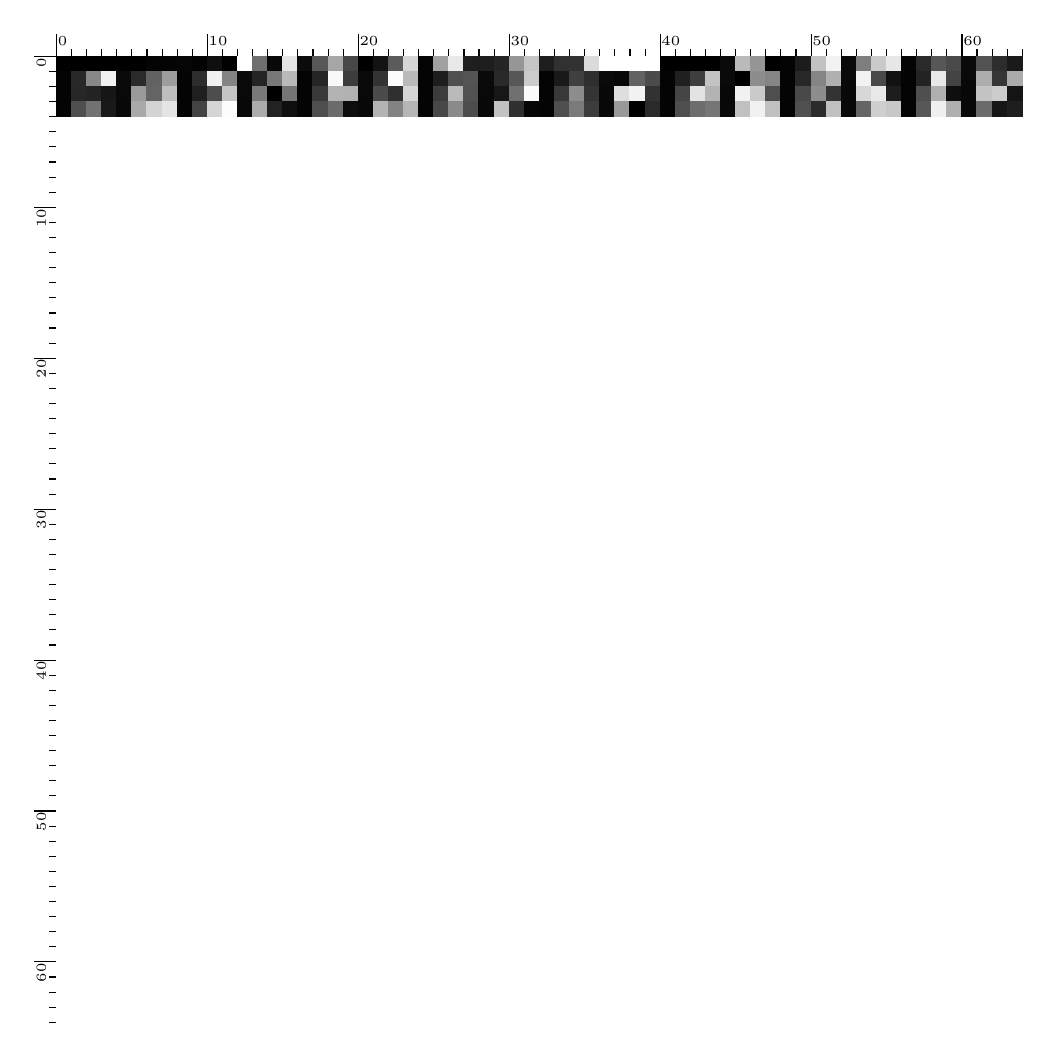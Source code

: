 \begin{tikzpicture}
\tikzstyle{tri} = [>=triangle 45]
\definecolor{Black}{rgb}{0.000,0.000,0.000}

\begin{scope}[Black,line width=0.4pt]
\coordinate (lS-p1-1) at (0.288,12.267);
\coordinate (lS-p1-2) at (0.288,12.554);
\draw (lS-p1-1) -- (lS-p1-2);
\coordinate (lS-p2-1) at (0.479,12.267);
\coordinate (lS-p2-2) at (0.479,12.363);
\draw (lS-p2-1) -- (lS-p2-2);
\coordinate (lS-p3-1) at (0.671,12.267);
\coordinate (lS-p3-2) at (0.671,12.363);
\draw (lS-p3-1) -- (lS-p3-2);
\coordinate (lS-p4-1) at (0.863,12.267);
\coordinate (lS-p4-2) at (0.863,12.363);
\draw (lS-p4-1) -- (lS-p4-2);
\coordinate (lS-p5-1) at (1.054,12.267);
\coordinate (lS-p5-2) at (1.054,12.363);
\draw (lS-p5-1) -- (lS-p5-2);
\coordinate (lS-p6-1) at (1.246,12.267);
\coordinate (lS-p6-2) at (1.246,12.363);
\draw (lS-p6-1) -- (lS-p6-2);
\coordinate (lS-p7-1) at (1.438,12.267);
\coordinate (lS-p7-2) at (1.438,12.363);
\draw (lS-p7-1) -- (lS-p7-2);
\coordinate (lS-p8-1) at (1.629,12.267);
\coordinate (lS-p8-2) at (1.629,12.363);
\draw (lS-p8-1) -- (lS-p8-2);
\coordinate (lS-p9-1) at (1.821,12.267);
\coordinate (lS-p9-2) at (1.821,12.363);
\draw (lS-p9-1) -- (lS-p9-2);
\coordinate (lS-p10-1) at (2.013,12.267);
\coordinate (lS-p10-2) at (2.013,12.363);
\draw (lS-p10-1) -- (lS-p10-2);
\coordinate (lS-p11-1) at (2.204,12.267);
\coordinate (lS-p11-2) at (2.204,12.554);
\draw (lS-p11-1) -- (lS-p11-2);
\coordinate (lS-p12-1) at (2.396,12.267);
\coordinate (lS-p12-2) at (2.396,12.363);
\draw (lS-p12-1) -- (lS-p12-2);
\coordinate (lS-p13-1) at (2.588,12.267);
\coordinate (lS-p13-2) at (2.588,12.363);
\draw (lS-p13-1) -- (lS-p13-2);
\coordinate (lS-p14-1) at (2.779,12.267);
\coordinate (lS-p14-2) at (2.779,12.363);
\draw (lS-p14-1) -- (lS-p14-2);
\coordinate (lS-p15-1) at (2.971,12.267);
\coordinate (lS-p15-2) at (2.971,12.363);
\draw (lS-p15-1) -- (lS-p15-2);
\coordinate (lS-p16-1) at (3.163,12.267);
\coordinate (lS-p16-2) at (3.163,12.363);
\draw (lS-p16-1) -- (lS-p16-2);
\coordinate (lS-p17-1) at (3.354,12.267);
\coordinate (lS-p17-2) at (3.354,12.363);
\draw (lS-p17-1) -- (lS-p17-2);
\coordinate (lS-p18-1) at (3.546,12.267);
\coordinate (lS-p18-2) at (3.546,12.363);
\draw (lS-p18-1) -- (lS-p18-2);
\coordinate (lS-p19-1) at (3.738,12.267);
\coordinate (lS-p19-2) at (3.738,12.363);
\draw (lS-p19-1) -- (lS-p19-2);
\coordinate (lS-p20-1) at (3.929,12.267);
\coordinate (lS-p20-2) at (3.929,12.363);
\draw (lS-p20-1) -- (lS-p20-2);
\coordinate (lS-p21-1) at (4.121,12.267);
\coordinate (lS-p21-2) at (4.121,12.554);
\draw (lS-p21-1) -- (lS-p21-2);
\coordinate (lS-p22-1) at (4.312,12.267);
\coordinate (lS-p22-2) at (4.312,12.363);
\draw (lS-p22-1) -- (lS-p22-2);
\coordinate (lS-p23-1) at (4.504,12.267);
\coordinate (lS-p23-2) at (4.504,12.363);
\draw (lS-p23-1) -- (lS-p23-2);
\coordinate (lS-p24-1) at (4.696,12.267);
\coordinate (lS-p24-2) at (4.696,12.363);
\draw (lS-p24-1) -- (lS-p24-2);
\coordinate (lS-p25-1) at (4.888,12.267);
\coordinate (lS-p25-2) at (4.888,12.363);
\draw (lS-p25-1) -- (lS-p25-2);
\coordinate (lS-p26-1) at (5.079,12.267);
\coordinate (lS-p26-2) at (5.079,12.363);
\draw (lS-p26-1) -- (lS-p26-2);
\coordinate (lS-p27-1) at (5.271,12.267);
\coordinate (lS-p27-2) at (5.271,12.363);
\draw (lS-p27-1) -- (lS-p27-2);
\coordinate (lS-p28-1) at (5.463,12.267);
\coordinate (lS-p28-2) at (5.463,12.363);
\draw (lS-p28-1) -- (lS-p28-2);
\coordinate (lS-p29-1) at (5.654,12.267);
\coordinate (lS-p29-2) at (5.654,12.363);
\draw (lS-p29-1) -- (lS-p29-2);
\coordinate (lS-p30-1) at (5.846,12.267);
\coordinate (lS-p30-2) at (5.846,12.363);
\draw (lS-p30-1) -- (lS-p30-2);
\coordinate (lS-p31-1) at (6.038,12.267);
\coordinate (lS-p31-2) at (6.038,12.554);
\draw (lS-p31-1) -- (lS-p31-2);
\coordinate (lS-p32-1) at (6.229,12.267);
\coordinate (lS-p32-2) at (6.229,12.363);
\draw (lS-p32-1) -- (lS-p32-2);
\coordinate (lS-p33-1) at (6.421,12.267);
\coordinate (lS-p33-2) at (6.421,12.363);
\draw (lS-p33-1) -- (lS-p33-2);
\coordinate (lS-p34-1) at (6.613,12.267);
\coordinate (lS-p34-2) at (6.613,12.363);
\draw (lS-p34-1) -- (lS-p34-2);
\coordinate (lS-p35-1) at (6.804,12.267);
\coordinate (lS-p35-2) at (6.804,12.363);
\draw (lS-p35-1) -- (lS-p35-2);
\coordinate (lS-p36-1) at (6.996,12.267);
\coordinate (lS-p36-2) at (6.996,12.363);
\draw (lS-p36-1) -- (lS-p36-2);
\coordinate (lS-p37-1) at (7.188,12.267);
\coordinate (lS-p37-2) at (7.188,12.363);
\draw (lS-p37-1) -- (lS-p37-2);
\coordinate (lS-p38-1) at (7.379,12.267);
\coordinate (lS-p38-2) at (7.379,12.363);
\draw (lS-p38-1) -- (lS-p38-2);
\coordinate (lS-p39-1) at (7.571,12.267);
\coordinate (lS-p39-2) at (7.571,12.363);
\draw (lS-p39-1) -- (lS-p39-2);
\coordinate (lS-p40-1) at (7.763,12.267);
\coordinate (lS-p40-2) at (7.763,12.363);
\draw (lS-p40-1) -- (lS-p40-2);
\coordinate (lS-p41-1) at (7.954,12.267);
\coordinate (lS-p41-2) at (7.954,12.554);
\draw (lS-p41-1) -- (lS-p41-2);
\coordinate (lS-p42-1) at (8.146,12.267);
\coordinate (lS-p42-2) at (8.146,12.363);
\draw (lS-p42-1) -- (lS-p42-2);
\coordinate (lS-p43-1) at (8.338,12.267);
\coordinate (lS-p43-2) at (8.338,12.363);
\draw (lS-p43-1) -- (lS-p43-2);
\coordinate (lS-p44-1) at (8.529,12.267);
\coordinate (lS-p44-2) at (8.529,12.363);
\draw (lS-p44-1) -- (lS-p44-2);
\coordinate (lS-p45-1) at (8.721,12.267);
\coordinate (lS-p45-2) at (8.721,12.363);
\draw (lS-p45-1) -- (lS-p45-2);
\coordinate (lS-p46-1) at (8.913,12.267);
\coordinate (lS-p46-2) at (8.913,12.363);
\draw (lS-p46-1) -- (lS-p46-2);
\coordinate (lS-p47-1) at (9.104,12.267);
\coordinate (lS-p47-2) at (9.104,12.363);
\draw (lS-p47-1) -- (lS-p47-2);
\coordinate (lS-p48-1) at (9.296,12.267);
\coordinate (lS-p48-2) at (9.296,12.363);
\draw (lS-p48-1) -- (lS-p48-2);
\coordinate (lS-p49-1) at (9.488,12.267);
\coordinate (lS-p49-2) at (9.488,12.363);
\draw (lS-p49-1) -- (lS-p49-2);
\coordinate (lS-p50-1) at (9.679,12.267);
\coordinate (lS-p50-2) at (9.679,12.363);
\draw (lS-p50-1) -- (lS-p50-2);
\coordinate (lS-p51-1) at (9.871,12.267);
\coordinate (lS-p51-2) at (9.871,12.554);
\draw (lS-p51-1) -- (lS-p51-2);
\coordinate (lS-p52-1) at (10.062,12.267);
\coordinate (lS-p52-2) at (10.062,12.363);
\draw (lS-p52-1) -- (lS-p52-2);
\coordinate (lS-p53-1) at (10.254,12.267);
\coordinate (lS-p53-2) at (10.254,12.363);
\draw (lS-p53-1) -- (lS-p53-2);
\coordinate (lS-p54-1) at (10.446,12.267);
\coordinate (lS-p54-2) at (10.446,12.363);
\draw (lS-p54-1) -- (lS-p54-2);
\coordinate (lS-p55-1) at (10.638,12.267);
\coordinate (lS-p55-2) at (10.638,12.363);
\draw (lS-p55-1) -- (lS-p55-2);
\coordinate (lS-p56-1) at (10.829,12.267);
\coordinate (lS-p56-2) at (10.829,12.363);
\draw (lS-p56-1) -- (lS-p56-2);
\coordinate (lS-p57-1) at (11.021,12.267);
\coordinate (lS-p57-2) at (11.021,12.363);
\draw (lS-p57-1) -- (lS-p57-2);
\coordinate (lS-p58-1) at (11.213,12.267);
\coordinate (lS-p58-2) at (11.213,12.363);
\draw (lS-p58-1) -- (lS-p58-2);
\coordinate (lS-p59-1) at (11.404,12.267);
\coordinate (lS-p59-2) at (11.404,12.363);
\draw (lS-p59-1) -- (lS-p59-2);
\coordinate (lS-p60-1) at (11.596,12.267);
\coordinate (lS-p60-2) at (11.596,12.363);
\draw (lS-p60-1) -- (lS-p60-2);
\coordinate (lS-p61-1) at (11.788,12.267);
\coordinate (lS-p61-2) at (11.788,12.554);
\draw (lS-p61-1) -- (lS-p61-2);
\coordinate (lS-p62-1) at (11.979,12.267);
\coordinate (lS-p62-2) at (11.979,12.363);
\draw (lS-p62-1) -- (lS-p62-2);
\coordinate (lS-p63-1) at (12.171,12.267);
\coordinate (lS-p63-2) at (12.171,12.363);
\draw (lS-p63-1) -- (lS-p63-2);
\coordinate (lS-p64-1) at (12.363,12.267);
\coordinate (lS-p64-2) at (12.363,12.363);
\draw (lS-p64-1) -- (lS-p64-2);
\coordinate (lS-p65-1) at (12.554,12.267);
\coordinate (lS-p65-2) at (12.554,12.363);
\draw (lS-p65-1) -- (lS-p65-2);
\node[right] at (0.18,12.458) {\tiny 0};
\node[right] at (2.096,12.458) {\tiny 10};
\node[right] at (4.013,12.458) {\tiny 20};
\node[right] at (5.93,12.458) {\tiny 30};
\node[right] at (7.846,12.458) {\tiny 40};
\node[right] at (9.763,12.458) {\tiny 50};
\node[right] at (11.68,12.458) {\tiny 60};
\coordinate (lS-p73-1) at (0.288,12.267);
\coordinate (lS-p73-2) at (0.0,12.267);
\draw (lS-p73-1) -- (lS-p73-2);
\coordinate (lS-p74-1) at (0.288,12.075);
\coordinate (lS-p74-2) at (0.192,12.075);
\draw (lS-p74-1) -- (lS-p74-2);
\coordinate (lS-p75-1) at (0.288,11.883);
\coordinate (lS-p75-2) at (0.192,11.883);
\draw (lS-p75-1) -- (lS-p75-2);
\coordinate (lS-p76-1) at (0.288,11.692);
\coordinate (lS-p76-2) at (0.192,11.692);
\draw (lS-p76-1) -- (lS-p76-2);
\coordinate (lS-p77-1) at (0.288,11.5);
\coordinate (lS-p77-2) at (0.192,11.5);
\draw (lS-p77-1) -- (lS-p77-2);
\coordinate (lS-p78-1) at (0.288,11.308);
\coordinate (lS-p78-2) at (0.192,11.308);
\draw (lS-p78-1) -- (lS-p78-2);
\coordinate (lS-p79-1) at (0.288,11.117);
\coordinate (lS-p79-2) at (0.192,11.117);
\draw (lS-p79-1) -- (lS-p79-2);
\coordinate (lS-p80-1) at (0.288,10.925);
\coordinate (lS-p80-2) at (0.192,10.925);
\draw (lS-p80-1) -- (lS-p80-2);
\coordinate (lS-p81-1) at (0.288,10.733);
\coordinate (lS-p81-2) at (0.192,10.733);
\draw (lS-p81-1) -- (lS-p81-2);
\coordinate (lS-p82-1) at (0.288,10.542);
\coordinate (lS-p82-2) at (0.192,10.542);
\draw (lS-p82-1) -- (lS-p82-2);
\coordinate (lS-p83-1) at (0.288,10.35);
\coordinate (lS-p83-2) at (0.0,10.35);
\draw (lS-p83-1) -- (lS-p83-2);
\coordinate (lS-p84-1) at (0.288,10.158);
\coordinate (lS-p84-2) at (0.192,10.158);
\draw (lS-p84-1) -- (lS-p84-2);
\coordinate (lS-p85-1) at (0.288,9.967);
\coordinate (lS-p85-2) at (0.192,9.967);
\draw (lS-p85-1) -- (lS-p85-2);
\coordinate (lS-p86-1) at (0.288,9.775);
\coordinate (lS-p86-2) at (0.192,9.775);
\draw (lS-p86-1) -- (lS-p86-2);
\coordinate (lS-p87-1) at (0.288,9.583);
\coordinate (lS-p87-2) at (0.192,9.583);
\draw (lS-p87-1) -- (lS-p87-2);
\coordinate (lS-p88-1) at (0.288,9.392);
\coordinate (lS-p88-2) at (0.192,9.392);
\draw (lS-p88-1) -- (lS-p88-2);
\coordinate (lS-p89-1) at (0.288,9.2);
\coordinate (lS-p89-2) at (0.192,9.2);
\draw (lS-p89-1) -- (lS-p89-2);
\coordinate (lS-p90-1) at (0.288,9.008);
\coordinate (lS-p90-2) at (0.192,9.008);
\draw (lS-p90-1) -- (lS-p90-2);
\coordinate (lS-p91-1) at (0.288,8.817);
\coordinate (lS-p91-2) at (0.192,8.817);
\draw (lS-p91-1) -- (lS-p91-2);
\coordinate (lS-p92-1) at (0.288,8.625);
\coordinate (lS-p92-2) at (0.192,8.625);
\draw (lS-p92-1) -- (lS-p92-2);
\coordinate (lS-p93-1) at (0.288,8.433);
\coordinate (lS-p93-2) at (0.0,8.433);
\draw (lS-p93-1) -- (lS-p93-2);
\coordinate (lS-p94-1) at (0.288,8.242);
\coordinate (lS-p94-2) at (0.192,8.242);
\draw (lS-p94-1) -- (lS-p94-2);
\coordinate (lS-p95-1) at (0.288,8.05);
\coordinate (lS-p95-2) at (0.192,8.05);
\draw (lS-p95-1) -- (lS-p95-2);
\coordinate (lS-p96-1) at (0.288,7.858);
\coordinate (lS-p96-2) at (0.192,7.858);
\draw (lS-p96-1) -- (lS-p96-2);
\coordinate (lS-p97-1) at (0.288,7.667);
\coordinate (lS-p97-2) at (0.192,7.667);
\draw (lS-p97-1) -- (lS-p97-2);
\coordinate (lS-p98-1) at (0.288,7.475);
\coordinate (lS-p98-2) at (0.192,7.475);
\draw (lS-p98-1) -- (lS-p98-2);
\coordinate (lS-p99-1) at (0.288,7.283);
\coordinate (lS-p99-2) at (0.192,7.283);
\draw (lS-p99-1) -- (lS-p99-2);
\coordinate (lS-p100-1) at (0.288,7.092);
\coordinate (lS-p100-2) at (0.192,7.092);
\draw (lS-p100-1) -- (lS-p100-2);
\coordinate (lS-p101-1) at (0.288,6.9);
\coordinate (lS-p101-2) at (0.192,6.9);
\draw (lS-p101-1) -- (lS-p101-2);
\coordinate (lS-p102-1) at (0.288,6.708);
\coordinate (lS-p102-2) at (0.192,6.708);
\draw (lS-p102-1) -- (lS-p102-2);
\coordinate (lS-p103-1) at (0.288,6.517);
\coordinate (lS-p103-2) at (0.0,6.517);
\draw (lS-p103-1) -- (lS-p103-2);
\coordinate (lS-p104-1) at (0.288,6.325);
\coordinate (lS-p104-2) at (0.192,6.325);
\draw (lS-p104-1) -- (lS-p104-2);
\coordinate (lS-p105-1) at (0.288,6.133);
\coordinate (lS-p105-2) at (0.192,6.133);
\draw (lS-p105-1) -- (lS-p105-2);
\coordinate (lS-p106-1) at (0.288,5.942);
\coordinate (lS-p106-2) at (0.192,5.942);
\draw (lS-p106-1) -- (lS-p106-2);
\coordinate (lS-p107-1) at (0.288,5.75);
\coordinate (lS-p107-2) at (0.192,5.75);
\draw (lS-p107-1) -- (lS-p107-2);
\coordinate (lS-p108-1) at (0.288,5.558);
\coordinate (lS-p108-2) at (0.192,5.558);
\draw (lS-p108-1) -- (lS-p108-2);
\coordinate (lS-p109-1) at (0.288,5.367);
\coordinate (lS-p109-2) at (0.192,5.367);
\draw (lS-p109-1) -- (lS-p109-2);
\coordinate (lS-p110-1) at (0.288,5.175);
\coordinate (lS-p110-2) at (0.192,5.175);
\draw (lS-p110-1) -- (lS-p110-2);
\coordinate (lS-p111-1) at (0.288,4.983);
\coordinate (lS-p111-2) at (0.192,4.983);
\draw (lS-p111-1) -- (lS-p111-2);
\coordinate (lS-p112-1) at (0.288,4.792);
\coordinate (lS-p112-2) at (0.192,4.792);
\draw (lS-p112-1) -- (lS-p112-2);
\coordinate (lS-p113-1) at (0.288,4.6);
\coordinate (lS-p113-2) at (0.0,4.6);
\draw (lS-p113-1) -- (lS-p113-2);
\coordinate (lS-p114-1) at (0.288,4.408);
\coordinate (lS-p114-2) at (0.192,4.408);
\draw (lS-p114-1) -- (lS-p114-2);
\coordinate (lS-p115-1) at (0.288,4.217);
\coordinate (lS-p115-2) at (0.192,4.217);
\draw (lS-p115-1) -- (lS-p115-2);
\coordinate (lS-p116-1) at (0.288,4.025);
\coordinate (lS-p116-2) at (0.192,4.025);
\draw (lS-p116-1) -- (lS-p116-2);
\coordinate (lS-p117-1) at (0.288,3.833);
\coordinate (lS-p117-2) at (0.192,3.833);
\draw (lS-p117-1) -- (lS-p117-2);
\coordinate (lS-p118-1) at (0.288,3.642);
\coordinate (lS-p118-2) at (0.192,3.642);
\draw (lS-p118-1) -- (lS-p118-2);
\coordinate (lS-p119-1) at (0.288,3.45);
\coordinate (lS-p119-2) at (0.192,3.45);
\draw (lS-p119-1) -- (lS-p119-2);
\coordinate (lS-p120-1) at (0.288,3.258);
\coordinate (lS-p120-2) at (0.192,3.258);
\draw (lS-p120-1) -- (lS-p120-2);
\coordinate (lS-p121-1) at (0.288,3.067);
\coordinate (lS-p121-2) at (0.192,3.067);
\draw (lS-p121-1) -- (lS-p121-2);
\coordinate (lS-p122-1) at (0.288,2.875);
\coordinate (lS-p122-2) at (0.192,2.875);
\draw (lS-p122-1) -- (lS-p122-2);
\coordinate (lS-p123-1) at (0.288,2.683);
\coordinate (lS-p123-2) at (0.0,2.683);
\draw (lS-p123-1) -- (lS-p123-2);
\coordinate (lS-p124-1) at (0.288,2.492);
\coordinate (lS-p124-2) at (0.192,2.492);
\draw (lS-p124-1) -- (lS-p124-2);
\coordinate (lS-p125-1) at (0.288,2.3);
\coordinate (lS-p125-2) at (0.192,2.3);
\draw (lS-p125-1) -- (lS-p125-2);
\coordinate (lS-p126-1) at (0.288,2.108);
\coordinate (lS-p126-2) at (0.192,2.108);
\draw (lS-p126-1) -- (lS-p126-2);
\coordinate (lS-p127-1) at (0.288,1.917);
\coordinate (lS-p127-2) at (0.192,1.917);
\draw (lS-p127-1) -- (lS-p127-2);
\coordinate (lS-p128-1) at (0.288,1.725);
\coordinate (lS-p128-2) at (0.192,1.725);
\draw (lS-p128-1) -- (lS-p128-2);
\coordinate (lS-p129-1) at (0.288,1.533);
\coordinate (lS-p129-2) at (0.192,1.533);
\draw (lS-p129-1) -- (lS-p129-2);
\coordinate (lS-p130-1) at (0.288,1.342);
\coordinate (lS-p130-2) at (0.192,1.342);
\draw (lS-p130-1) -- (lS-p130-2);
\coordinate (lS-p131-1) at (0.288,1.15);
\coordinate (lS-p131-2) at (0.192,1.15);
\draw (lS-p131-1) -- (lS-p131-2);
\coordinate (lS-p132-1) at (0.288,0.958);
\coordinate (lS-p132-2) at (0.192,0.958);
\draw (lS-p132-1) -- (lS-p132-2);
\coordinate (lS-p133-1) at (0.288,0.767);
\coordinate (lS-p133-2) at (0.0,0.767);
\draw (lS-p133-1) -- (lS-p133-2);
\coordinate (lS-p134-1) at (0.288,0.575);
\coordinate (lS-p134-2) at (0.192,0.575);
\draw (lS-p134-1) -- (lS-p134-2);
\coordinate (lS-p135-1) at (0.288,0.383);
\coordinate (lS-p135-2) at (0.192,0.383);
\draw (lS-p135-1) -- (lS-p135-2);
\coordinate (lS-p136-1) at (0.288,0.192);
\coordinate (lS-p136-2) at (0.192,0.192);
\draw (lS-p136-1) -- (lS-p136-2);
\coordinate (lS-p137-1) at (0.288,0.0);
\coordinate (lS-p137-2) at (0.192,0.0);
\draw (lS-p137-1) -- (lS-p137-2);
\node[left,rotate=90] at (9.583e-2,12.374) {\tiny 0};
\node[left,rotate=90] at (9.583e-2,10.458) {\tiny 10};
\node[left,rotate=90] at (9.583e-2,8.541) {\tiny 20};
\node[left,rotate=90] at (9.583e-2,6.624) {\tiny 30};
\node[left,rotate=90] at (9.583e-2,4.708) {\tiny 40};
\node[left,rotate=90] at (9.583e-2,2.791) {\tiny 50};
\node[left,rotate=90] at (9.583e-2,0.874) {\tiny 60};
\coordinate (lS-p145-1) at (0.288,12.267);
\coordinate (lS-p145-2) at (0.288,12.075);
\coordinate (lS-p145-3) at (0.479,12.075);
\coordinate (lS-p145-4) at (0.479,12.267);
\definecolor{tempcolor}{rgb}{0.0,0.0,0.0}
\filldraw[tempcolor] (lS-p145-1) -- (lS-p145-2) -- (lS-p145-3) -- (lS-p145-4) -- cycle;
\coordinate (lS-p146-1) at (0.479,12.267);
\coordinate (lS-p146-2) at (0.479,12.075);
\coordinate (lS-p146-3) at (0.671,12.075);
\coordinate (lS-p146-4) at (0.671,12.267);
\definecolor{tempcolor}{rgb}{0.0,0.0,0.0}
\filldraw[tempcolor] (lS-p146-1) -- (lS-p146-2) -- (lS-p146-3) -- (lS-p146-4) -- cycle;
\coordinate (lS-p147-1) at (0.671,12.267);
\coordinate (lS-p147-2) at (0.671,12.075);
\coordinate (lS-p147-3) at (0.863,12.075);
\coordinate (lS-p147-4) at (0.863,12.267);
\definecolor{tempcolor}{rgb}{0.0,0.0,0.0}
\filldraw[tempcolor] (lS-p147-1) -- (lS-p147-2) -- (lS-p147-3) -- (lS-p147-4) -- cycle;
\coordinate (lS-p148-1) at (0.863,12.267);
\coordinate (lS-p148-2) at (0.863,12.075);
\coordinate (lS-p148-3) at (1.054,12.075);
\coordinate (lS-p148-4) at (1.054,12.267);
\definecolor{tempcolor}{rgb}{0.0,0.0,0.0}
\filldraw[tempcolor] (lS-p148-1) -- (lS-p148-2) -- (lS-p148-3) -- (lS-p148-4) -- cycle;
\coordinate (lS-p149-1) at (1.054,12.267);
\coordinate (lS-p149-2) at (1.054,12.075);
\coordinate (lS-p149-3) at (1.246,12.075);
\coordinate (lS-p149-4) at (1.246,12.267);
\definecolor{tempcolor}{rgb}{0.0,0.0,0.0}
\filldraw[tempcolor] (lS-p149-1) -- (lS-p149-2) -- (lS-p149-3) -- (lS-p149-4) -- cycle;
\coordinate (lS-p150-1) at (1.246,12.267);
\coordinate (lS-p150-2) at (1.246,12.075);
\coordinate (lS-p150-3) at (1.438,12.075);
\coordinate (lS-p150-4) at (1.438,12.267);
\definecolor{tempcolor}{rgb}{0.0,0.0,0.0}
\filldraw[tempcolor] (lS-p150-1) -- (lS-p150-2) -- (lS-p150-3) -- (lS-p150-4) -- cycle;
\coordinate (lS-p151-1) at (1.438,12.267);
\coordinate (lS-p151-2) at (1.438,12.075);
\coordinate (lS-p151-3) at (1.629,12.075);
\coordinate (lS-p151-4) at (1.629,12.267);
\definecolor{tempcolor}{rgb}{0.016,0.016,0.016}
\filldraw[tempcolor] (lS-p151-1) -- (lS-p151-2) -- (lS-p151-3) -- (lS-p151-4) -- cycle;
\coordinate (lS-p152-1) at (1.629,12.267);
\coordinate (lS-p152-2) at (1.629,12.075);
\coordinate (lS-p152-3) at (1.821,12.075);
\coordinate (lS-p152-4) at (1.821,12.267);
\definecolor{tempcolor}{rgb}{0.016,0.016,0.016}
\filldraw[tempcolor] (lS-p152-1) -- (lS-p152-2) -- (lS-p152-3) -- (lS-p152-4) -- cycle;
\coordinate (lS-p153-1) at (1.821,12.267);
\coordinate (lS-p153-2) at (1.821,12.075);
\coordinate (lS-p153-3) at (2.013,12.075);
\coordinate (lS-p153-4) at (2.013,12.267);
\definecolor{tempcolor}{rgb}{0.02,0.02,0.02}
\filldraw[tempcolor] (lS-p153-1) -- (lS-p153-2) -- (lS-p153-3) -- (lS-p153-4) -- cycle;
\coordinate (lS-p154-1) at (2.013,12.267);
\coordinate (lS-p154-2) at (2.013,12.075);
\coordinate (lS-p154-3) at (2.204,12.075);
\coordinate (lS-p154-4) at (2.204,12.267);
\definecolor{tempcolor}{rgb}{0.012,0.012,0.012}
\filldraw[tempcolor] (lS-p154-1) -- (lS-p154-2) -- (lS-p154-3) -- (lS-p154-4) -- cycle;
\coordinate (lS-p155-1) at (2.204,12.267);
\coordinate (lS-p155-2) at (2.204,12.075);
\coordinate (lS-p155-3) at (2.396,12.075);
\coordinate (lS-p155-4) at (2.396,12.267);
\definecolor{tempcolor}{rgb}{0.059,0.059,0.059}
\filldraw[tempcolor] (lS-p155-1) -- (lS-p155-2) -- (lS-p155-3) -- (lS-p155-4) -- cycle;
\coordinate (lS-p156-1) at (2.396,12.267);
\coordinate (lS-p156-2) at (2.396,12.075);
\coordinate (lS-p156-3) at (2.588,12.075);
\coordinate (lS-p156-4) at (2.588,12.267);
\definecolor{tempcolor}{rgb}{0.004,0.004,0.004}
\filldraw[tempcolor] (lS-p156-1) -- (lS-p156-2) -- (lS-p156-3) -- (lS-p156-4) -- cycle;
\coordinate (lS-p157-1) at (2.588,12.267);
\coordinate (lS-p157-2) at (2.588,12.075);
\coordinate (lS-p157-3) at (2.779,12.075);
\coordinate (lS-p157-4) at (2.779,12.267);
\definecolor{tempcolor}{rgb}{1.0,1.0,1.0}
\filldraw[tempcolor] (lS-p157-1) -- (lS-p157-2) -- (lS-p157-3) -- (lS-p157-4) -- cycle;
\coordinate (lS-p158-1) at (2.779,12.267);
\coordinate (lS-p158-2) at (2.779,12.075);
\coordinate (lS-p158-3) at (2.971,12.075);
\coordinate (lS-p158-4) at (2.971,12.267);
\definecolor{tempcolor}{rgb}{0.435,0.435,0.435}
\filldraw[tempcolor] (lS-p158-1) -- (lS-p158-2) -- (lS-p158-3) -- (lS-p158-4) -- cycle;
\coordinate (lS-p159-1) at (2.971,12.267);
\coordinate (lS-p159-2) at (2.971,12.075);
\coordinate (lS-p159-3) at (3.163,12.075);
\coordinate (lS-p159-4) at (3.163,12.267);
\definecolor{tempcolor}{rgb}{0.031,0.031,0.031}
\filldraw[tempcolor] (lS-p159-1) -- (lS-p159-2) -- (lS-p159-3) -- (lS-p159-4) -- cycle;
\coordinate (lS-p160-1) at (3.163,12.267);
\coordinate (lS-p160-2) at (3.163,12.075);
\coordinate (lS-p160-3) at (3.354,12.075);
\coordinate (lS-p160-4) at (3.354,12.267);
\definecolor{tempcolor}{rgb}{0.894,0.894,0.894}
\filldraw[tempcolor] (lS-p160-1) -- (lS-p160-2) -- (lS-p160-3) -- (lS-p160-4) -- cycle;
\coordinate (lS-p161-1) at (3.354,12.267);
\coordinate (lS-p161-2) at (3.354,12.075);
\coordinate (lS-p161-3) at (3.546,12.075);
\coordinate (lS-p161-4) at (3.546,12.267);
\definecolor{tempcolor}{rgb}{0.043,0.043,0.043}
\filldraw[tempcolor] (lS-p161-1) -- (lS-p161-2) -- (lS-p161-3) -- (lS-p161-4) -- cycle;
\coordinate (lS-p162-1) at (3.546,12.267);
\coordinate (lS-p162-2) at (3.546,12.075);
\coordinate (lS-p162-3) at (3.738,12.075);
\coordinate (lS-p162-4) at (3.738,12.267);
\definecolor{tempcolor}{rgb}{0.345,0.345,0.345}
\filldraw[tempcolor] (lS-p162-1) -- (lS-p162-2) -- (lS-p162-3) -- (lS-p162-4) -- cycle;
\coordinate (lS-p163-1) at (3.738,12.267);
\coordinate (lS-p163-2) at (3.738,12.075);
\coordinate (lS-p163-3) at (3.929,12.075);
\coordinate (lS-p163-4) at (3.929,12.267);
\definecolor{tempcolor}{rgb}{0.651,0.651,0.651}
\filldraw[tempcolor] (lS-p163-1) -- (lS-p163-2) -- (lS-p163-3) -- (lS-p163-4) -- cycle;
\coordinate (lS-p164-1) at (3.929,12.267);
\coordinate (lS-p164-2) at (3.929,12.075);
\coordinate (lS-p164-3) at (4.121,12.075);
\coordinate (lS-p164-4) at (4.121,12.267);
\definecolor{tempcolor}{rgb}{0.278,0.278,0.278}
\filldraw[tempcolor] (lS-p164-1) -- (lS-p164-2) -- (lS-p164-3) -- (lS-p164-4) -- cycle;
\coordinate (lS-p165-1) at (4.121,12.267);
\coordinate (lS-p165-2) at (4.121,12.075);
\coordinate (lS-p165-3) at (4.312,12.075);
\coordinate (lS-p165-4) at (4.312,12.267);
\definecolor{tempcolor}{rgb}{0.0,0.0,0.0}
\filldraw[tempcolor] (lS-p165-1) -- (lS-p165-2) -- (lS-p165-3) -- (lS-p165-4) -- cycle;
\coordinate (lS-p166-1) at (4.312,12.267);
\coordinate (lS-p166-2) at (4.312,12.075);
\coordinate (lS-p166-3) at (4.504,12.075);
\coordinate (lS-p166-4) at (4.504,12.267);
\definecolor{tempcolor}{rgb}{0.074,0.074,0.074}
\filldraw[tempcolor] (lS-p166-1) -- (lS-p166-2) -- (lS-p166-3) -- (lS-p166-4) -- cycle;
\coordinate (lS-p167-1) at (4.504,12.267);
\coordinate (lS-p167-2) at (4.504,12.075);
\coordinate (lS-p167-3) at (4.696,12.075);
\coordinate (lS-p167-4) at (4.696,12.267);
\definecolor{tempcolor}{rgb}{0.357,0.357,0.357}
\filldraw[tempcolor] (lS-p167-1) -- (lS-p167-2) -- (lS-p167-3) -- (lS-p167-4) -- cycle;
\coordinate (lS-p168-1) at (4.696,12.267);
\coordinate (lS-p168-2) at (4.696,12.075);
\coordinate (lS-p168-3) at (4.888,12.075);
\coordinate (lS-p168-4) at (4.888,12.267);
\definecolor{tempcolor}{rgb}{0.839,0.839,0.839}
\filldraw[tempcolor] (lS-p168-1) -- (lS-p168-2) -- (lS-p168-3) -- (lS-p168-4) -- cycle;
\coordinate (lS-p169-1) at (4.888,12.267);
\coordinate (lS-p169-2) at (4.888,12.075);
\coordinate (lS-p169-3) at (5.079,12.075);
\coordinate (lS-p169-4) at (5.079,12.267);
\definecolor{tempcolor}{rgb}{0.016,0.016,0.016}
\filldraw[tempcolor] (lS-p169-1) -- (lS-p169-2) -- (lS-p169-3) -- (lS-p169-4) -- cycle;
\coordinate (lS-p170-1) at (5.079,12.267);
\coordinate (lS-p170-2) at (5.079,12.075);
\coordinate (lS-p170-3) at (5.271,12.075);
\coordinate (lS-p170-4) at (5.271,12.267);
\definecolor{tempcolor}{rgb}{0.631,0.631,0.631}
\filldraw[tempcolor] (lS-p170-1) -- (lS-p170-2) -- (lS-p170-3) -- (lS-p170-4) -- cycle;
\coordinate (lS-p171-1) at (5.271,12.267);
\coordinate (lS-p171-2) at (5.271,12.075);
\coordinate (lS-p171-3) at (5.463,12.075);
\coordinate (lS-p171-4) at (5.463,12.267);
\definecolor{tempcolor}{rgb}{0.91,0.91,0.91}
\filldraw[tempcolor] (lS-p171-1) -- (lS-p171-2) -- (lS-p171-3) -- (lS-p171-4) -- cycle;
\coordinate (lS-p172-1) at (5.463,12.267);
\coordinate (lS-p172-2) at (5.463,12.075);
\coordinate (lS-p172-3) at (5.654,12.075);
\coordinate (lS-p172-4) at (5.654,12.267);
\definecolor{tempcolor}{rgb}{0.122,0.122,0.122}
\filldraw[tempcolor] (lS-p172-1) -- (lS-p172-2) -- (lS-p172-3) -- (lS-p172-4) -- cycle;
\coordinate (lS-p173-1) at (5.654,12.267);
\coordinate (lS-p173-2) at (5.654,12.075);
\coordinate (lS-p173-3) at (5.846,12.075);
\coordinate (lS-p173-4) at (5.846,12.267);
\definecolor{tempcolor}{rgb}{0.118,0.118,0.118}
\filldraw[tempcolor] (lS-p173-1) -- (lS-p173-2) -- (lS-p173-3) -- (lS-p173-4) -- cycle;
\coordinate (lS-p174-1) at (5.846,12.267);
\coordinate (lS-p174-2) at (5.846,12.075);
\coordinate (lS-p174-3) at (6.038,12.075);
\coordinate (lS-p174-4) at (6.038,12.267);
\definecolor{tempcolor}{rgb}{0.145,0.145,0.145}
\filldraw[tempcolor] (lS-p174-1) -- (lS-p174-2) -- (lS-p174-3) -- (lS-p174-4) -- cycle;
\coordinate (lS-p175-1) at (6.038,12.267);
\coordinate (lS-p175-2) at (6.038,12.075);
\coordinate (lS-p175-3) at (6.229,12.075);
\coordinate (lS-p175-4) at (6.229,12.267);
\definecolor{tempcolor}{rgb}{0.588,0.588,0.588}
\filldraw[tempcolor] (lS-p175-1) -- (lS-p175-2) -- (lS-p175-3) -- (lS-p175-4) -- cycle;
\coordinate (lS-p176-1) at (6.229,12.267);
\coordinate (lS-p176-2) at (6.229,12.075);
\coordinate (lS-p176-3) at (6.421,12.075);
\coordinate (lS-p176-4) at (6.421,12.267);
\definecolor{tempcolor}{rgb}{0.772,0.772,0.772}
\filldraw[tempcolor] (lS-p176-1) -- (lS-p176-2) -- (lS-p176-3) -- (lS-p176-4) -- cycle;
\coordinate (lS-p177-1) at (6.421,12.267);
\coordinate (lS-p177-2) at (6.421,12.075);
\coordinate (lS-p177-3) at (6.613,12.075);
\coordinate (lS-p177-4) at (6.613,12.267);
\definecolor{tempcolor}{rgb}{0.118,0.118,0.118}
\filldraw[tempcolor] (lS-p177-1) -- (lS-p177-2) -- (lS-p177-3) -- (lS-p177-4) -- cycle;
\coordinate (lS-p178-1) at (6.613,12.267);
\coordinate (lS-p178-2) at (6.613,12.075);
\coordinate (lS-p178-3) at (6.804,12.075);
\coordinate (lS-p178-4) at (6.804,12.267);
\definecolor{tempcolor}{rgb}{0.192,0.192,0.192}
\filldraw[tempcolor] (lS-p178-1) -- (lS-p178-2) -- (lS-p178-3) -- (lS-p178-4) -- cycle;
\coordinate (lS-p179-1) at (6.804,12.267);
\coordinate (lS-p179-2) at (6.804,12.075);
\coordinate (lS-p179-3) at (6.996,12.075);
\coordinate (lS-p179-4) at (6.996,12.267);
\definecolor{tempcolor}{rgb}{0.192,0.192,0.192}
\filldraw[tempcolor] (lS-p179-1) -- (lS-p179-2) -- (lS-p179-3) -- (lS-p179-4) -- cycle;
\coordinate (lS-p180-1) at (6.996,12.267);
\coordinate (lS-p180-2) at (6.996,12.075);
\coordinate (lS-p180-3) at (7.188,12.075);
\coordinate (lS-p180-4) at (7.188,12.267);
\definecolor{tempcolor}{rgb}{0.859,0.859,0.859}
\filldraw[tempcolor] (lS-p180-1) -- (lS-p180-2) -- (lS-p180-3) -- (lS-p180-4) -- cycle;
\coordinate (lS-p181-1) at (7.188,12.267);
\coordinate (lS-p181-2) at (7.188,12.075);
\coordinate (lS-p181-3) at (7.379,12.075);
\coordinate (lS-p181-4) at (7.379,12.267);
\definecolor{tempcolor}{rgb}{1.0,1.0,1.0}
\filldraw[tempcolor] (lS-p181-1) -- (lS-p181-2) -- (lS-p181-3) -- (lS-p181-4) -- cycle;
\coordinate (lS-p182-1) at (7.379,12.267);
\coordinate (lS-p182-2) at (7.379,12.075);
\coordinate (lS-p182-3) at (7.571,12.075);
\coordinate (lS-p182-4) at (7.571,12.267);
\definecolor{tempcolor}{rgb}{1.0,1.0,1.0}
\filldraw[tempcolor] (lS-p182-1) -- (lS-p182-2) -- (lS-p182-3) -- (lS-p182-4) -- cycle;
\coordinate (lS-p183-1) at (7.571,12.267);
\coordinate (lS-p183-2) at (7.571,12.075);
\coordinate (lS-p183-3) at (7.763,12.075);
\coordinate (lS-p183-4) at (7.763,12.267);
\definecolor{tempcolor}{rgb}{1.0,1.0,1.0}
\filldraw[tempcolor] (lS-p183-1) -- (lS-p183-2) -- (lS-p183-3) -- (lS-p183-4) -- cycle;
\coordinate (lS-p184-1) at (7.763,12.267);
\coordinate (lS-p184-2) at (7.763,12.075);
\coordinate (lS-p184-3) at (7.954,12.075);
\coordinate (lS-p184-4) at (7.954,12.267);
\definecolor{tempcolor}{rgb}{1.0,1.0,1.0}
\filldraw[tempcolor] (lS-p184-1) -- (lS-p184-2) -- (lS-p184-3) -- (lS-p184-4) -- cycle;
\coordinate (lS-p185-1) at (7.954,12.267);
\coordinate (lS-p185-2) at (7.954,12.075);
\coordinate (lS-p185-3) at (8.146,12.075);
\coordinate (lS-p185-4) at (8.146,12.267);
\definecolor{tempcolor}{rgb}{0.0,0.0,0.0}
\filldraw[tempcolor] (lS-p185-1) -- (lS-p185-2) -- (lS-p185-3) -- (lS-p185-4) -- cycle;
\coordinate (lS-p186-1) at (8.146,12.267);
\coordinate (lS-p186-2) at (8.146,12.075);
\coordinate (lS-p186-3) at (8.338,12.075);
\coordinate (lS-p186-4) at (8.338,12.267);
\definecolor{tempcolor}{rgb}{0.0,0.0,0.0}
\filldraw[tempcolor] (lS-p186-1) -- (lS-p186-2) -- (lS-p186-3) -- (lS-p186-4) -- cycle;
\coordinate (lS-p187-1) at (8.338,12.267);
\coordinate (lS-p187-2) at (8.338,12.075);
\coordinate (lS-p187-3) at (8.529,12.075);
\coordinate (lS-p187-4) at (8.529,12.267);
\definecolor{tempcolor}{rgb}{0.0,0.0,0.0}
\filldraw[tempcolor] (lS-p187-1) -- (lS-p187-2) -- (lS-p187-3) -- (lS-p187-4) -- cycle;
\coordinate (lS-p188-1) at (8.529,12.267);
\coordinate (lS-p188-2) at (8.529,12.075);
\coordinate (lS-p188-3) at (8.721,12.075);
\coordinate (lS-p188-4) at (8.721,12.267);
\definecolor{tempcolor}{rgb}{0.0,0.0,0.0}
\filldraw[tempcolor] (lS-p188-1) -- (lS-p188-2) -- (lS-p188-3) -- (lS-p188-4) -- cycle;
\coordinate (lS-p189-1) at (8.721,12.267);
\coordinate (lS-p189-2) at (8.721,12.075);
\coordinate (lS-p189-3) at (8.913,12.075);
\coordinate (lS-p189-4) at (8.913,12.267);
\definecolor{tempcolor}{rgb}{0.039,0.039,0.039}
\filldraw[tempcolor] (lS-p189-1) -- (lS-p189-2) -- (lS-p189-3) -- (lS-p189-4) -- cycle;
\coordinate (lS-p190-1) at (8.913,12.267);
\coordinate (lS-p190-2) at (8.913,12.075);
\coordinate (lS-p190-3) at (9.104,12.075);
\coordinate (lS-p190-4) at (9.104,12.267);
\definecolor{tempcolor}{rgb}{0.729,0.729,0.729}
\filldraw[tempcolor] (lS-p190-1) -- (lS-p190-2) -- (lS-p190-3) -- (lS-p190-4) -- cycle;
\coordinate (lS-p191-1) at (9.104,12.267);
\coordinate (lS-p191-2) at (9.104,12.075);
\coordinate (lS-p191-3) at (9.296,12.075);
\coordinate (lS-p191-4) at (9.296,12.267);
\definecolor{tempcolor}{rgb}{0.584,0.584,0.584}
\filldraw[tempcolor] (lS-p191-1) -- (lS-p191-2) -- (lS-p191-3) -- (lS-p191-4) -- cycle;
\coordinate (lS-p192-1) at (9.296,12.267);
\coordinate (lS-p192-2) at (9.296,12.075);
\coordinate (lS-p192-3) at (9.488,12.075);
\coordinate (lS-p192-4) at (9.488,12.267);
\definecolor{tempcolor}{rgb}{0.0,0.0,0.0}
\filldraw[tempcolor] (lS-p192-1) -- (lS-p192-2) -- (lS-p192-3) -- (lS-p192-4) -- cycle;
\coordinate (lS-p193-1) at (9.488,12.267);
\coordinate (lS-p193-2) at (9.488,12.075);
\coordinate (lS-p193-3) at (9.679,12.075);
\coordinate (lS-p193-4) at (9.679,12.267);
\definecolor{tempcolor}{rgb}{0.016,0.016,0.016}
\filldraw[tempcolor] (lS-p193-1) -- (lS-p193-2) -- (lS-p193-3) -- (lS-p193-4) -- cycle;
\coordinate (lS-p194-1) at (9.679,12.267);
\coordinate (lS-p194-2) at (9.679,12.075);
\coordinate (lS-p194-3) at (9.871,12.075);
\coordinate (lS-p194-4) at (9.871,12.267);
\definecolor{tempcolor}{rgb}{0.11,0.11,0.11}
\filldraw[tempcolor] (lS-p194-1) -- (lS-p194-2) -- (lS-p194-3) -- (lS-p194-4) -- cycle;
\coordinate (lS-p195-1) at (9.871,12.267);
\coordinate (lS-p195-2) at (9.871,12.075);
\coordinate (lS-p195-3) at (10.062,12.075);
\coordinate (lS-p195-4) at (10.062,12.267);
\definecolor{tempcolor}{rgb}{0.761,0.761,0.761}
\filldraw[tempcolor] (lS-p195-1) -- (lS-p195-2) -- (lS-p195-3) -- (lS-p195-4) -- cycle;
\coordinate (lS-p196-1) at (10.062,12.267);
\coordinate (lS-p196-2) at (10.062,12.075);
\coordinate (lS-p196-3) at (10.254,12.075);
\coordinate (lS-p196-4) at (10.254,12.267);
\definecolor{tempcolor}{rgb}{0.949,0.949,0.949}
\filldraw[tempcolor] (lS-p196-1) -- (lS-p196-2) -- (lS-p196-3) -- (lS-p196-4) -- cycle;
\coordinate (lS-p197-1) at (10.254,12.267);
\coordinate (lS-p197-2) at (10.254,12.075);
\coordinate (lS-p197-3) at (10.446,12.075);
\coordinate (lS-p197-4) at (10.446,12.267);
\definecolor{tempcolor}{rgb}{0.039,0.039,0.039}
\filldraw[tempcolor] (lS-p197-1) -- (lS-p197-2) -- (lS-p197-3) -- (lS-p197-4) -- cycle;
\coordinate (lS-p198-1) at (10.446,12.267);
\coordinate (lS-p198-2) at (10.446,12.075);
\coordinate (lS-p198-3) at (10.638,12.075);
\coordinate (lS-p198-4) at (10.638,12.267);
\definecolor{tempcolor}{rgb}{0.494,0.494,0.494}
\filldraw[tempcolor] (lS-p198-1) -- (lS-p198-2) -- (lS-p198-3) -- (lS-p198-4) -- cycle;
\coordinate (lS-p199-1) at (10.638,12.267);
\coordinate (lS-p199-2) at (10.638,12.075);
\coordinate (lS-p199-3) at (10.829,12.075);
\coordinate (lS-p199-4) at (10.829,12.267);
\definecolor{tempcolor}{rgb}{0.792,0.792,0.792}
\filldraw[tempcolor] (lS-p199-1) -- (lS-p199-2) -- (lS-p199-3) -- (lS-p199-4) -- cycle;
\coordinate (lS-p200-1) at (10.829,12.267);
\coordinate (lS-p200-2) at (10.829,12.075);
\coordinate (lS-p200-3) at (11.021,12.075);
\coordinate (lS-p200-4) at (11.021,12.267);
\definecolor{tempcolor}{rgb}{0.906,0.906,0.906}
\filldraw[tempcolor] (lS-p200-1) -- (lS-p200-2) -- (lS-p200-3) -- (lS-p200-4) -- cycle;
\coordinate (lS-p201-1) at (11.021,12.267);
\coordinate (lS-p201-2) at (11.021,12.075);
\coordinate (lS-p201-3) at (11.213,12.075);
\coordinate (lS-p201-4) at (11.213,12.267);
\definecolor{tempcolor}{rgb}{0.016,0.016,0.016}
\filldraw[tempcolor] (lS-p201-1) -- (lS-p201-2) -- (lS-p201-3) -- (lS-p201-4) -- cycle;
\coordinate (lS-p202-1) at (11.213,12.267);
\coordinate (lS-p202-2) at (11.213,12.075);
\coordinate (lS-p202-3) at (11.404,12.075);
\coordinate (lS-p202-4) at (11.404,12.267);
\definecolor{tempcolor}{rgb}{0.165,0.165,0.165}
\filldraw[tempcolor] (lS-p202-1) -- (lS-p202-2) -- (lS-p202-3) -- (lS-p202-4) -- cycle;
\coordinate (lS-p203-1) at (11.404,12.267);
\coordinate (lS-p203-2) at (11.404,12.075);
\coordinate (lS-p203-3) at (11.596,12.075);
\coordinate (lS-p203-4) at (11.596,12.267);
\definecolor{tempcolor}{rgb}{0.341,0.341,0.341}
\filldraw[tempcolor] (lS-p203-1) -- (lS-p203-2) -- (lS-p203-3) -- (lS-p203-4) -- cycle;
\coordinate (lS-p204-1) at (11.596,12.267);
\coordinate (lS-p204-2) at (11.596,12.075);
\coordinate (lS-p204-3) at (11.788,12.075);
\coordinate (lS-p204-4) at (11.788,12.267);
\definecolor{tempcolor}{rgb}{0.29,0.29,0.29}
\filldraw[tempcolor] (lS-p204-1) -- (lS-p204-2) -- (lS-p204-3) -- (lS-p204-4) -- cycle;
\coordinate (lS-p205-1) at (11.788,12.267);
\coordinate (lS-p205-2) at (11.788,12.075);
\coordinate (lS-p205-3) at (11.979,12.075);
\coordinate (lS-p205-4) at (11.979,12.267);
\definecolor{tempcolor}{rgb}{0.039,0.039,0.039}
\filldraw[tempcolor] (lS-p205-1) -- (lS-p205-2) -- (lS-p205-3) -- (lS-p205-4) -- cycle;
\coordinate (lS-p206-1) at (11.979,12.267);
\coordinate (lS-p206-2) at (11.979,12.075);
\coordinate (lS-p206-3) at (12.171,12.075);
\coordinate (lS-p206-4) at (12.171,12.267);
\definecolor{tempcolor}{rgb}{0.326,0.326,0.326}
\filldraw[tempcolor] (lS-p206-1) -- (lS-p206-2) -- (lS-p206-3) -- (lS-p206-4) -- cycle;
\coordinate (lS-p207-1) at (12.171,12.267);
\coordinate (lS-p207-2) at (12.171,12.075);
\coordinate (lS-p207-3) at (12.363,12.075);
\coordinate (lS-p207-4) at (12.363,12.267);
\definecolor{tempcolor}{rgb}{0.176,0.176,0.176}
\filldraw[tempcolor] (lS-p207-1) -- (lS-p207-2) -- (lS-p207-3) -- (lS-p207-4) -- cycle;
\coordinate (lS-p208-1) at (12.363,12.267);
\coordinate (lS-p208-2) at (12.363,12.075);
\coordinate (lS-p208-3) at (12.554,12.075);
\coordinate (lS-p208-4) at (12.554,12.267);
\definecolor{tempcolor}{rgb}{0.102,0.102,0.102}
\filldraw[tempcolor] (lS-p208-1) -- (lS-p208-2) -- (lS-p208-3) -- (lS-p208-4) -- cycle;
\coordinate (lS-p209-1) at (0.288,12.075);
\coordinate (lS-p209-2) at (0.288,11.883);
\coordinate (lS-p209-3) at (0.479,11.883);
\coordinate (lS-p209-4) at (0.479,12.075);
\definecolor{tempcolor}{rgb}{0.016,0.016,0.016}
\filldraw[tempcolor] (lS-p209-1) -- (lS-p209-2) -- (lS-p209-3) -- (lS-p209-4) -- cycle;
\coordinate (lS-p210-1) at (0.479,12.075);
\coordinate (lS-p210-2) at (0.479,11.883);
\coordinate (lS-p210-3) at (0.671,11.883);
\coordinate (lS-p210-4) at (0.671,12.075);
\definecolor{tempcolor}{rgb}{0.157,0.157,0.157}
\filldraw[tempcolor] (lS-p210-1) -- (lS-p210-2) -- (lS-p210-3) -- (lS-p210-4) -- cycle;
\coordinate (lS-p211-1) at (0.671,12.075);
\coordinate (lS-p211-2) at (0.671,11.883);
\coordinate (lS-p211-3) at (0.863,11.883);
\coordinate (lS-p211-4) at (0.863,12.075);
\definecolor{tempcolor}{rgb}{0.533,0.533,0.533}
\filldraw[tempcolor] (lS-p211-1) -- (lS-p211-2) -- (lS-p211-3) -- (lS-p211-4) -- cycle;
\coordinate (lS-p212-1) at (0.863,12.075);
\coordinate (lS-p212-2) at (0.863,11.883);
\coordinate (lS-p212-3) at (1.054,11.883);
\coordinate (lS-p212-4) at (1.054,12.075);
\definecolor{tempcolor}{rgb}{0.945,0.945,0.945}
\filldraw[tempcolor] (lS-p212-1) -- (lS-p212-2) -- (lS-p212-3) -- (lS-p212-4) -- cycle;
\coordinate (lS-p213-1) at (1.054,12.075);
\coordinate (lS-p213-2) at (1.054,11.883);
\coordinate (lS-p213-3) at (1.246,11.883);
\coordinate (lS-p213-4) at (1.246,12.075);
\definecolor{tempcolor}{rgb}{0.039,0.039,0.039}
\filldraw[tempcolor] (lS-p213-1) -- (lS-p213-2) -- (lS-p213-3) -- (lS-p213-4) -- cycle;
\coordinate (lS-p214-1) at (1.246,12.075);
\coordinate (lS-p214-2) at (1.246,11.883);
\coordinate (lS-p214-3) at (1.438,11.883);
\coordinate (lS-p214-4) at (1.438,12.075);
\definecolor{tempcolor}{rgb}{0.165,0.165,0.165}
\filldraw[tempcolor] (lS-p214-1) -- (lS-p214-2) -- (lS-p214-3) -- (lS-p214-4) -- cycle;
\coordinate (lS-p215-1) at (1.438,12.075);
\coordinate (lS-p215-2) at (1.438,11.883);
\coordinate (lS-p215-3) at (1.629,11.883);
\coordinate (lS-p215-4) at (1.629,12.075);
\definecolor{tempcolor}{rgb}{0.384,0.384,0.384}
\filldraw[tempcolor] (lS-p215-1) -- (lS-p215-2) -- (lS-p215-3) -- (lS-p215-4) -- cycle;
\coordinate (lS-p216-1) at (1.629,12.075);
\coordinate (lS-p216-2) at (1.629,11.883);
\coordinate (lS-p216-3) at (1.821,11.883);
\coordinate (lS-p216-4) at (1.821,12.075);
\definecolor{tempcolor}{rgb}{0.616,0.616,0.616}
\filldraw[tempcolor] (lS-p216-1) -- (lS-p216-2) -- (lS-p216-3) -- (lS-p216-4) -- cycle;
\coordinate (lS-p217-1) at (1.821,12.075);
\coordinate (lS-p217-2) at (1.821,11.883);
\coordinate (lS-p217-3) at (2.013,11.883);
\coordinate (lS-p217-4) at (2.013,12.075);
\definecolor{tempcolor}{rgb}{0.016,0.016,0.016}
\filldraw[tempcolor] (lS-p217-1) -- (lS-p217-2) -- (lS-p217-3) -- (lS-p217-4) -- cycle;
\coordinate (lS-p218-1) at (2.013,12.075);
\coordinate (lS-p218-2) at (2.013,11.883);
\coordinate (lS-p218-3) at (2.204,11.883);
\coordinate (lS-p218-4) at (2.204,12.075);
\definecolor{tempcolor}{rgb}{0.176,0.176,0.176}
\filldraw[tempcolor] (lS-p218-1) -- (lS-p218-2) -- (lS-p218-3) -- (lS-p218-4) -- cycle;
\coordinate (lS-p219-1) at (2.204,12.075);
\coordinate (lS-p219-2) at (2.204,11.883);
\coordinate (lS-p219-3) at (2.396,11.883);
\coordinate (lS-p219-4) at (2.396,12.075);
\definecolor{tempcolor}{rgb}{0.941,0.941,0.941}
\filldraw[tempcolor] (lS-p219-1) -- (lS-p219-2) -- (lS-p219-3) -- (lS-p219-4) -- cycle;
\coordinate (lS-p220-1) at (2.396,12.075);
\coordinate (lS-p220-2) at (2.396,11.883);
\coordinate (lS-p220-3) at (2.588,11.883);
\coordinate (lS-p220-4) at (2.588,12.075);
\definecolor{tempcolor}{rgb}{0.518,0.518,0.518}
\filldraw[tempcolor] (lS-p220-1) -- (lS-p220-2) -- (lS-p220-3) -- (lS-p220-4) -- cycle;
\coordinate (lS-p221-1) at (2.588,12.075);
\coordinate (lS-p221-2) at (2.588,11.883);
\coordinate (lS-p221-3) at (2.779,11.883);
\coordinate (lS-p221-4) at (2.779,12.075);
\definecolor{tempcolor}{rgb}{0.039,0.039,0.039}
\filldraw[tempcolor] (lS-p221-1) -- (lS-p221-2) -- (lS-p221-3) -- (lS-p221-4) -- cycle;
\coordinate (lS-p222-1) at (2.779,12.075);
\coordinate (lS-p222-2) at (2.779,11.883);
\coordinate (lS-p222-3) at (2.971,11.883);
\coordinate (lS-p222-4) at (2.971,12.075);
\definecolor{tempcolor}{rgb}{0.141,0.141,0.141}
\filldraw[tempcolor] (lS-p222-1) -- (lS-p222-2) -- (lS-p222-3) -- (lS-p222-4) -- cycle;
\coordinate (lS-p223-1) at (2.971,12.075);
\coordinate (lS-p223-2) at (2.971,11.883);
\coordinate (lS-p223-3) at (3.163,11.883);
\coordinate (lS-p223-4) at (3.163,12.075);
\definecolor{tempcolor}{rgb}{0.471,0.471,0.471}
\filldraw[tempcolor] (lS-p223-1) -- (lS-p223-2) -- (lS-p223-3) -- (lS-p223-4) -- cycle;
\coordinate (lS-p224-1) at (3.163,12.075);
\coordinate (lS-p224-2) at (3.163,11.883);
\coordinate (lS-p224-3) at (3.354,11.883);
\coordinate (lS-p224-4) at (3.354,12.075);
\definecolor{tempcolor}{rgb}{0.726,0.726,0.726}
\filldraw[tempcolor] (lS-p224-1) -- (lS-p224-2) -- (lS-p224-3) -- (lS-p224-4) -- cycle;
\coordinate (lS-p225-1) at (3.354,12.075);
\coordinate (lS-p225-2) at (3.354,11.883);
\coordinate (lS-p225-3) at (3.546,11.883);
\coordinate (lS-p225-4) at (3.546,12.075);
\definecolor{tempcolor}{rgb}{0.016,0.016,0.016}
\filldraw[tempcolor] (lS-p225-1) -- (lS-p225-2) -- (lS-p225-3) -- (lS-p225-4) -- cycle;
\coordinate (lS-p226-1) at (3.546,12.075);
\coordinate (lS-p226-2) at (3.546,11.883);
\coordinate (lS-p226-3) at (3.738,11.883);
\coordinate (lS-p226-4) at (3.738,12.075);
\definecolor{tempcolor}{rgb}{0.145,0.145,0.145}
\filldraw[tempcolor] (lS-p226-1) -- (lS-p226-2) -- (lS-p226-3) -- (lS-p226-4) -- cycle;
\coordinate (lS-p227-1) at (3.738,12.075);
\coordinate (lS-p227-2) at (3.738,11.883);
\coordinate (lS-p227-3) at (3.929,11.883);
\coordinate (lS-p227-4) at (3.929,12.075);
\definecolor{tempcolor}{rgb}{0.977,0.977,0.977}
\filldraw[tempcolor] (lS-p227-1) -- (lS-p227-2) -- (lS-p227-3) -- (lS-p227-4) -- cycle;
\coordinate (lS-p228-1) at (3.929,12.075);
\coordinate (lS-p228-2) at (3.929,11.883);
\coordinate (lS-p228-3) at (4.121,11.883);
\coordinate (lS-p228-4) at (4.121,12.075);
\definecolor{tempcolor}{rgb}{0.235,0.235,0.235}
\filldraw[tempcolor] (lS-p228-1) -- (lS-p228-2) -- (lS-p228-3) -- (lS-p228-4) -- cycle;
\coordinate (lS-p229-1) at (4.121,12.075);
\coordinate (lS-p229-2) at (4.121,11.883);
\coordinate (lS-p229-3) at (4.312,11.883);
\coordinate (lS-p229-4) at (4.312,12.075);
\definecolor{tempcolor}{rgb}{0.039,0.039,0.039}
\filldraw[tempcolor] (lS-p229-1) -- (lS-p229-2) -- (lS-p229-3) -- (lS-p229-4) -- cycle;
\coordinate (lS-p230-1) at (4.312,12.075);
\coordinate (lS-p230-2) at (4.312,11.883);
\coordinate (lS-p230-3) at (4.504,11.883);
\coordinate (lS-p230-4) at (4.504,12.075);
\definecolor{tempcolor}{rgb}{0.2,0.2,0.2}
\filldraw[tempcolor] (lS-p230-1) -- (lS-p230-2) -- (lS-p230-3) -- (lS-p230-4) -- cycle;
\coordinate (lS-p231-1) at (4.504,12.075);
\coordinate (lS-p231-2) at (4.504,11.883);
\coordinate (lS-p231-3) at (4.696,11.883);
\coordinate (lS-p231-4) at (4.696,12.075);
\definecolor{tempcolor}{rgb}{0.988,0.988,0.988}
\filldraw[tempcolor] (lS-p231-1) -- (lS-p231-2) -- (lS-p231-3) -- (lS-p231-4) -- cycle;
\coordinate (lS-p232-1) at (4.696,12.075);
\coordinate (lS-p232-2) at (4.696,11.883);
\coordinate (lS-p232-3) at (4.888,11.883);
\coordinate (lS-p232-4) at (4.888,12.075);
\definecolor{tempcolor}{rgb}{0.729,0.729,0.729}
\filldraw[tempcolor] (lS-p232-1) -- (lS-p232-2) -- (lS-p232-3) -- (lS-p232-4) -- cycle;
\coordinate (lS-p233-1) at (4.888,12.075);
\coordinate (lS-p233-2) at (4.888,11.883);
\coordinate (lS-p233-3) at (5.079,11.883);
\coordinate (lS-p233-4) at (5.079,12.075);
\definecolor{tempcolor}{rgb}{0.016,0.016,0.016}
\filldraw[tempcolor] (lS-p233-1) -- (lS-p233-2) -- (lS-p233-3) -- (lS-p233-4) -- cycle;
\coordinate (lS-p234-1) at (5.079,12.075);
\coordinate (lS-p234-2) at (5.079,11.883);
\coordinate (lS-p234-3) at (5.271,11.883);
\coordinate (lS-p234-4) at (5.271,12.075);
\definecolor{tempcolor}{rgb}{0.114,0.114,0.114}
\filldraw[tempcolor] (lS-p234-1) -- (lS-p234-2) -- (lS-p234-3) -- (lS-p234-4) -- cycle;
\coordinate (lS-p235-1) at (5.271,12.075);
\coordinate (lS-p235-2) at (5.271,11.883);
\coordinate (lS-p235-3) at (5.463,11.883);
\coordinate (lS-p235-4) at (5.463,12.075);
\definecolor{tempcolor}{rgb}{0.314,0.314,0.314}
\filldraw[tempcolor] (lS-p235-1) -- (lS-p235-2) -- (lS-p235-3) -- (lS-p235-4) -- cycle;
\coordinate (lS-p236-1) at (5.463,12.075);
\coordinate (lS-p236-2) at (5.463,11.883);
\coordinate (lS-p236-3) at (5.654,11.883);
\coordinate (lS-p236-4) at (5.654,12.075);
\definecolor{tempcolor}{rgb}{0.329,0.329,0.329}
\filldraw[tempcolor] (lS-p236-1) -- (lS-p236-2) -- (lS-p236-3) -- (lS-p236-4) -- cycle;
\coordinate (lS-p237-1) at (5.654,12.075);
\coordinate (lS-p237-2) at (5.654,11.883);
\coordinate (lS-p237-3) at (5.846,11.883);
\coordinate (lS-p237-4) at (5.846,12.075);
\definecolor{tempcolor}{rgb}{0.039,0.039,0.039}
\filldraw[tempcolor] (lS-p237-1) -- (lS-p237-2) -- (lS-p237-3) -- (lS-p237-4) -- cycle;
\coordinate (lS-p238-1) at (5.846,12.075);
\coordinate (lS-p238-2) at (5.846,11.883);
\coordinate (lS-p238-3) at (6.038,11.883);
\coordinate (lS-p238-4) at (6.038,12.075);
\definecolor{tempcolor}{rgb}{0.161,0.161,0.161}
\filldraw[tempcolor] (lS-p238-1) -- (lS-p238-2) -- (lS-p238-3) -- (lS-p238-4) -- cycle;
\coordinate (lS-p239-1) at (6.038,12.075);
\coordinate (lS-p239-2) at (6.038,11.883);
\coordinate (lS-p239-3) at (6.229,11.883);
\coordinate (lS-p239-4) at (6.229,12.075);
\definecolor{tempcolor}{rgb}{0.341,0.341,0.341}
\filldraw[tempcolor] (lS-p239-1) -- (lS-p239-2) -- (lS-p239-3) -- (lS-p239-4) -- cycle;
\coordinate (lS-p240-1) at (6.229,12.075);
\coordinate (lS-p240-2) at (6.229,11.883);
\coordinate (lS-p240-3) at (6.421,11.883);
\coordinate (lS-p240-4) at (6.421,12.075);
\definecolor{tempcolor}{rgb}{0.796,0.796,0.796}
\filldraw[tempcolor] (lS-p240-1) -- (lS-p240-2) -- (lS-p240-3) -- (lS-p240-4) -- cycle;
\coordinate (lS-p241-1) at (6.421,12.075);
\coordinate (lS-p241-2) at (6.421,11.883);
\coordinate (lS-p241-3) at (6.613,11.883);
\coordinate (lS-p241-4) at (6.613,12.075);
\definecolor{tempcolor}{rgb}{0.016,0.016,0.016}
\filldraw[tempcolor] (lS-p241-1) -- (lS-p241-2) -- (lS-p241-3) -- (lS-p241-4) -- cycle;
\coordinate (lS-p242-1) at (6.613,12.075);
\coordinate (lS-p242-2) at (6.613,11.883);
\coordinate (lS-p242-3) at (6.804,11.883);
\coordinate (lS-p242-4) at (6.804,12.075);
\definecolor{tempcolor}{rgb}{0.098,0.098,0.098}
\filldraw[tempcolor] (lS-p242-1) -- (lS-p242-2) -- (lS-p242-3) -- (lS-p242-4) -- cycle;
\coordinate (lS-p243-1) at (6.804,12.075);
\coordinate (lS-p243-2) at (6.804,11.883);
\coordinate (lS-p243-3) at (6.996,11.883);
\coordinate (lS-p243-4) at (6.996,12.075);
\definecolor{tempcolor}{rgb}{0.251,0.251,0.251}
\filldraw[tempcolor] (lS-p243-1) -- (lS-p243-2) -- (lS-p243-3) -- (lS-p243-4) -- cycle;
\coordinate (lS-p244-1) at (6.996,12.075);
\coordinate (lS-p244-2) at (6.996,11.883);
\coordinate (lS-p244-3) at (7.188,11.883);
\coordinate (lS-p244-4) at (7.188,12.075);
\definecolor{tempcolor}{rgb}{0.18,0.18,0.18}
\filldraw[tempcolor] (lS-p244-1) -- (lS-p244-2) -- (lS-p244-3) -- (lS-p244-4) -- cycle;
\coordinate (lS-p245-1) at (7.188,12.075);
\coordinate (lS-p245-2) at (7.188,11.883);
\coordinate (lS-p245-3) at (7.379,11.883);
\coordinate (lS-p245-4) at (7.379,12.075);
\definecolor{tempcolor}{rgb}{0.039,0.039,0.039}
\filldraw[tempcolor] (lS-p245-1) -- (lS-p245-2) -- (lS-p245-3) -- (lS-p245-4) -- cycle;
\coordinate (lS-p246-1) at (7.379,12.075);
\coordinate (lS-p246-2) at (7.379,11.883);
\coordinate (lS-p246-3) at (7.571,11.883);
\coordinate (lS-p246-4) at (7.571,12.075);
\definecolor{tempcolor}{rgb}{0.031,0.031,0.031}
\filldraw[tempcolor] (lS-p246-1) -- (lS-p246-2) -- (lS-p246-3) -- (lS-p246-4) -- cycle;
\coordinate (lS-p247-1) at (7.571,12.075);
\coordinate (lS-p247-2) at (7.571,11.883);
\coordinate (lS-p247-3) at (7.763,11.883);
\coordinate (lS-p247-4) at (7.763,12.075);
\definecolor{tempcolor}{rgb}{0.384,0.384,0.384}
\filldraw[tempcolor] (lS-p247-1) -- (lS-p247-2) -- (lS-p247-3) -- (lS-p247-4) -- cycle;
\coordinate (lS-p248-1) at (7.763,12.075);
\coordinate (lS-p248-2) at (7.763,11.883);
\coordinate (lS-p248-3) at (7.954,11.883);
\coordinate (lS-p248-4) at (7.954,12.075);
\definecolor{tempcolor}{rgb}{0.294,0.294,0.294}
\filldraw[tempcolor] (lS-p248-1) -- (lS-p248-2) -- (lS-p248-3) -- (lS-p248-4) -- cycle;
\coordinate (lS-p249-1) at (7.954,12.075);
\coordinate (lS-p249-2) at (7.954,11.883);
\coordinate (lS-p249-3) at (8.146,11.883);
\coordinate (lS-p249-4) at (8.146,12.075);
\definecolor{tempcolor}{rgb}{0.016,0.016,0.016}
\filldraw[tempcolor] (lS-p249-1) -- (lS-p249-2) -- (lS-p249-3) -- (lS-p249-4) -- cycle;
\coordinate (lS-p250-1) at (8.146,12.075);
\coordinate (lS-p250-2) at (8.146,11.883);
\coordinate (lS-p250-3) at (8.338,11.883);
\coordinate (lS-p250-4) at (8.338,12.075);
\definecolor{tempcolor}{rgb}{0.126,0.126,0.126}
\filldraw[tempcolor] (lS-p250-1) -- (lS-p250-2) -- (lS-p250-3) -- (lS-p250-4) -- cycle;
\coordinate (lS-p251-1) at (8.338,12.075);
\coordinate (lS-p251-2) at (8.338,11.883);
\coordinate (lS-p251-3) at (8.529,11.883);
\coordinate (lS-p251-4) at (8.529,12.075);
\definecolor{tempcolor}{rgb}{0.243,0.243,0.243}
\filldraw[tempcolor] (lS-p251-1) -- (lS-p251-2) -- (lS-p251-3) -- (lS-p251-4) -- cycle;
\coordinate (lS-p252-1) at (8.529,12.075);
\coordinate (lS-p252-2) at (8.529,11.883);
\coordinate (lS-p252-3) at (8.721,11.883);
\coordinate (lS-p252-4) at (8.721,12.075);
\definecolor{tempcolor}{rgb}{0.765,0.765,0.765}
\filldraw[tempcolor] (lS-p252-1) -- (lS-p252-2) -- (lS-p252-3) -- (lS-p252-4) -- cycle;
\coordinate (lS-p253-1) at (8.721,12.075);
\coordinate (lS-p253-2) at (8.721,11.883);
\coordinate (lS-p253-3) at (8.913,11.883);
\coordinate (lS-p253-4) at (8.913,12.075);
\definecolor{tempcolor}{rgb}{0.039,0.039,0.039}
\filldraw[tempcolor] (lS-p253-1) -- (lS-p253-2) -- (lS-p253-3) -- (lS-p253-4) -- cycle;
\coordinate (lS-p254-1) at (8.913,12.075);
\coordinate (lS-p254-2) at (8.913,11.883);
\coordinate (lS-p254-3) at (9.104,11.883);
\coordinate (lS-p254-4) at (9.104,12.075);
\definecolor{tempcolor}{rgb}{0.0,0.0,0.0}
\filldraw[tempcolor] (lS-p254-1) -- (lS-p254-2) -- (lS-p254-3) -- (lS-p254-4) -- cycle;
\coordinate (lS-p255-1) at (9.104,12.075);
\coordinate (lS-p255-2) at (9.104,11.883);
\coordinate (lS-p255-3) at (9.296,11.883);
\coordinate (lS-p255-4) at (9.296,12.075);
\definecolor{tempcolor}{rgb}{0.553,0.553,0.553}
\filldraw[tempcolor] (lS-p255-1) -- (lS-p255-2) -- (lS-p255-3) -- (lS-p255-4) -- cycle;
\coordinate (lS-p256-1) at (9.296,12.075);
\coordinate (lS-p256-2) at (9.296,11.883);
\coordinate (lS-p256-3) at (9.488,11.883);
\coordinate (lS-p256-4) at (9.488,12.075);
\definecolor{tempcolor}{rgb}{0.522,0.522,0.522}
\filldraw[tempcolor] (lS-p256-1) -- (lS-p256-2) -- (lS-p256-3) -- (lS-p256-4) -- cycle;
\coordinate (lS-p257-1) at (9.488,12.075);
\coordinate (lS-p257-2) at (9.488,11.883);
\coordinate (lS-p257-3) at (9.679,11.883);
\coordinate (lS-p257-4) at (9.679,12.075);
\definecolor{tempcolor}{rgb}{0.016,0.016,0.016}
\filldraw[tempcolor] (lS-p257-1) -- (lS-p257-2) -- (lS-p257-3) -- (lS-p257-4) -- cycle;
\coordinate (lS-p258-1) at (9.679,12.075);
\coordinate (lS-p258-2) at (9.679,11.883);
\coordinate (lS-p258-3) at (9.871,11.883);
\coordinate (lS-p258-4) at (9.871,12.075);
\definecolor{tempcolor}{rgb}{0.157,0.157,0.157}
\filldraw[tempcolor] (lS-p258-1) -- (lS-p258-2) -- (lS-p258-3) -- (lS-p258-4) -- cycle;
\coordinate (lS-p259-1) at (9.871,12.075);
\coordinate (lS-p259-2) at (9.871,11.883);
\coordinate (lS-p259-3) at (10.062,11.883);
\coordinate (lS-p259-4) at (10.062,12.075);
\definecolor{tempcolor}{rgb}{0.522,0.522,0.522}
\filldraw[tempcolor] (lS-p259-1) -- (lS-p259-2) -- (lS-p259-3) -- (lS-p259-4) -- cycle;
\coordinate (lS-p260-1) at (10.062,12.075);
\coordinate (lS-p260-2) at (10.062,11.883);
\coordinate (lS-p260-3) at (10.254,11.883);
\coordinate (lS-p260-4) at (10.254,12.075);
\definecolor{tempcolor}{rgb}{0.69,0.69,0.69}
\filldraw[tempcolor] (lS-p260-1) -- (lS-p260-2) -- (lS-p260-3) -- (lS-p260-4) -- cycle;
\coordinate (lS-p261-1) at (10.254,12.075);
\coordinate (lS-p261-2) at (10.254,11.883);
\coordinate (lS-p261-3) at (10.446,11.883);
\coordinate (lS-p261-4) at (10.446,12.075);
\definecolor{tempcolor}{rgb}{0.035,0.035,0.035}
\filldraw[tempcolor] (lS-p261-1) -- (lS-p261-2) -- (lS-p261-3) -- (lS-p261-4) -- cycle;
\coordinate (lS-p262-1) at (10.446,12.075);
\coordinate (lS-p262-2) at (10.446,11.883);
\coordinate (lS-p262-3) at (10.638,11.883);
\coordinate (lS-p262-4) at (10.638,12.075);
\definecolor{tempcolor}{rgb}{0.949,0.949,0.949}
\filldraw[tempcolor] (lS-p262-1) -- (lS-p262-2) -- (lS-p262-3) -- (lS-p262-4) -- cycle;
\coordinate (lS-p263-1) at (10.638,12.075);
\coordinate (lS-p263-2) at (10.638,11.883);
\coordinate (lS-p263-3) at (10.829,11.883);
\coordinate (lS-p263-4) at (10.829,12.075);
\definecolor{tempcolor}{rgb}{0.286,0.286,0.286}
\filldraw[tempcolor] (lS-p263-1) -- (lS-p263-2) -- (lS-p263-3) -- (lS-p263-4) -- cycle;
\coordinate (lS-p264-1) at (10.829,12.075);
\coordinate (lS-p264-2) at (10.829,11.883);
\coordinate (lS-p264-3) at (11.021,11.883);
\coordinate (lS-p264-4) at (11.021,12.075);
\definecolor{tempcolor}{rgb}{0.067,0.067,0.067}
\filldraw[tempcolor] (lS-p264-1) -- (lS-p264-2) -- (lS-p264-3) -- (lS-p264-4) -- cycle;
\coordinate (lS-p265-1) at (11.021,12.075);
\coordinate (lS-p265-2) at (11.021,11.883);
\coordinate (lS-p265-3) at (11.213,11.883);
\coordinate (lS-p265-4) at (11.213,12.075);
\definecolor{tempcolor}{rgb}{0.016,0.016,0.016}
\filldraw[tempcolor] (lS-p265-1) -- (lS-p265-2) -- (lS-p265-3) -- (lS-p265-4) -- cycle;
\coordinate (lS-p266-1) at (11.213,12.075);
\coordinate (lS-p266-2) at (11.213,11.883);
\coordinate (lS-p266-3) at (11.404,11.883);
\coordinate (lS-p266-4) at (11.404,12.075);
\definecolor{tempcolor}{rgb}{0.137,0.137,0.137}
\filldraw[tempcolor] (lS-p266-1) -- (lS-p266-2) -- (lS-p266-3) -- (lS-p266-4) -- cycle;
\coordinate (lS-p267-1) at (11.404,12.075);
\coordinate (lS-p267-2) at (11.404,11.883);
\coordinate (lS-p267-3) at (11.596,11.883);
\coordinate (lS-p267-4) at (11.596,12.075);
\definecolor{tempcolor}{rgb}{0.91,0.91,0.91}
\filldraw[tempcolor] (lS-p267-1) -- (lS-p267-2) -- (lS-p267-3) -- (lS-p267-4) -- cycle;
\coordinate (lS-p268-1) at (11.596,12.075);
\coordinate (lS-p268-2) at (11.596,11.883);
\coordinate (lS-p268-3) at (11.788,11.883);
\coordinate (lS-p268-4) at (11.788,12.075);
\definecolor{tempcolor}{rgb}{0.263,0.263,0.263}
\filldraw[tempcolor] (lS-p268-1) -- (lS-p268-2) -- (lS-p268-3) -- (lS-p268-4) -- cycle;
\coordinate (lS-p269-1) at (11.788,12.075);
\coordinate (lS-p269-2) at (11.788,11.883);
\coordinate (lS-p269-3) at (11.979,11.883);
\coordinate (lS-p269-4) at (11.979,12.075);
\definecolor{tempcolor}{rgb}{0.035,0.035,0.035}
\filldraw[tempcolor] (lS-p269-1) -- (lS-p269-2) -- (lS-p269-3) -- (lS-p269-4) -- cycle;
\coordinate (lS-p270-1) at (11.979,12.075);
\coordinate (lS-p270-2) at (11.979,11.883);
\coordinate (lS-p270-3) at (12.171,11.883);
\coordinate (lS-p270-4) at (12.171,12.075);
\definecolor{tempcolor}{rgb}{0.678,0.678,0.678}
\filldraw[tempcolor] (lS-p270-1) -- (lS-p270-2) -- (lS-p270-3) -- (lS-p270-4) -- cycle;
\coordinate (lS-p271-1) at (12.171,12.075);
\coordinate (lS-p271-2) at (12.171,11.883);
\coordinate (lS-p271-3) at (12.363,11.883);
\coordinate (lS-p271-4) at (12.363,12.075);
\definecolor{tempcolor}{rgb}{0.212,0.212,0.212}
\filldraw[tempcolor] (lS-p271-1) -- (lS-p271-2) -- (lS-p271-3) -- (lS-p271-4) -- cycle;
\coordinate (lS-p272-1) at (12.363,12.075);
\coordinate (lS-p272-2) at (12.363,11.883);
\coordinate (lS-p272-3) at (12.554,11.883);
\coordinate (lS-p272-4) at (12.554,12.075);
\definecolor{tempcolor}{rgb}{0.671,0.671,0.671}
\filldraw[tempcolor] (lS-p272-1) -- (lS-p272-2) -- (lS-p272-3) -- (lS-p272-4) -- cycle;
\coordinate (lS-p273-1) at (0.288,11.883);
\coordinate (lS-p273-2) at (0.288,11.692);
\coordinate (lS-p273-3) at (0.479,11.692);
\coordinate (lS-p273-4) at (0.479,11.883);
\definecolor{tempcolor}{rgb}{0.016,0.016,0.016}
\filldraw[tempcolor] (lS-p273-1) -- (lS-p273-2) -- (lS-p273-3) -- (lS-p273-4) -- cycle;
\coordinate (lS-p274-1) at (0.479,11.883);
\coordinate (lS-p274-2) at (0.479,11.692);
\coordinate (lS-p274-3) at (0.671,11.692);
\coordinate (lS-p274-4) at (0.671,11.883);
\definecolor{tempcolor}{rgb}{0.153,0.153,0.153}
\filldraw[tempcolor] (lS-p274-1) -- (lS-p274-2) -- (lS-p274-3) -- (lS-p274-4) -- cycle;
\coordinate (lS-p275-1) at (0.671,11.883);
\coordinate (lS-p275-2) at (0.671,11.692);
\coordinate (lS-p275-3) at (0.863,11.692);
\coordinate (lS-p275-4) at (0.863,11.883);
\definecolor{tempcolor}{rgb}{0.137,0.137,0.137}
\filldraw[tempcolor] (lS-p275-1) -- (lS-p275-2) -- (lS-p275-3) -- (lS-p275-4) -- cycle;
\coordinate (lS-p276-1) at (0.863,11.883);
\coordinate (lS-p276-2) at (0.863,11.692);
\coordinate (lS-p276-3) at (1.054,11.692);
\coordinate (lS-p276-4) at (1.054,11.883);
\definecolor{tempcolor}{rgb}{0.086,0.086,0.086}
\filldraw[tempcolor] (lS-p276-1) -- (lS-p276-2) -- (lS-p276-3) -- (lS-p276-4) -- cycle;
\coordinate (lS-p277-1) at (1.054,11.883);
\coordinate (lS-p277-2) at (1.054,11.692);
\coordinate (lS-p277-3) at (1.246,11.692);
\coordinate (lS-p277-4) at (1.246,11.883);
\definecolor{tempcolor}{rgb}{0.035,0.035,0.035}
\filldraw[tempcolor] (lS-p277-1) -- (lS-p277-2) -- (lS-p277-3) -- (lS-p277-4) -- cycle;
\coordinate (lS-p278-1) at (1.246,11.883);
\coordinate (lS-p278-2) at (1.246,11.692);
\coordinate (lS-p278-3) at (1.438,11.692);
\coordinate (lS-p278-4) at (1.438,11.883);
\definecolor{tempcolor}{rgb}{0.604,0.604,0.604}
\filldraw[tempcolor] (lS-p278-1) -- (lS-p278-2) -- (lS-p278-3) -- (lS-p278-4) -- cycle;
\coordinate (lS-p279-1) at (1.438,11.883);
\coordinate (lS-p279-2) at (1.438,11.692);
\coordinate (lS-p279-3) at (1.629,11.692);
\coordinate (lS-p279-4) at (1.629,11.883);
\definecolor{tempcolor}{rgb}{0.392,0.392,0.392}
\filldraw[tempcolor] (lS-p279-1) -- (lS-p279-2) -- (lS-p279-3) -- (lS-p279-4) -- cycle;
\coordinate (lS-p280-1) at (1.629,11.883);
\coordinate (lS-p280-2) at (1.629,11.692);
\coordinate (lS-p280-3) at (1.821,11.692);
\coordinate (lS-p280-4) at (1.821,11.883);
\definecolor{tempcolor}{rgb}{0.745,0.745,0.745}
\filldraw[tempcolor] (lS-p280-1) -- (lS-p280-2) -- (lS-p280-3) -- (lS-p280-4) -- cycle;
\coordinate (lS-p281-1) at (1.821,11.883);
\coordinate (lS-p281-2) at (1.821,11.692);
\coordinate (lS-p281-3) at (2.013,11.692);
\coordinate (lS-p281-4) at (2.013,11.883);
\definecolor{tempcolor}{rgb}{0.016,0.016,0.016}
\filldraw[tempcolor] (lS-p281-1) -- (lS-p281-2) -- (lS-p281-3) -- (lS-p281-4) -- cycle;
\coordinate (lS-p282-1) at (2.013,11.883);
\coordinate (lS-p282-2) at (2.013,11.692);
\coordinate (lS-p282-3) at (2.204,11.692);
\coordinate (lS-p282-4) at (2.204,11.883);
\definecolor{tempcolor}{rgb}{0.122,0.122,0.122}
\filldraw[tempcolor] (lS-p282-1) -- (lS-p282-2) -- (lS-p282-3) -- (lS-p282-4) -- cycle;
\coordinate (lS-p283-1) at (2.204,11.883);
\coordinate (lS-p283-2) at (2.204,11.692);
\coordinate (lS-p283-3) at (2.396,11.692);
\coordinate (lS-p283-4) at (2.396,11.883);
\definecolor{tempcolor}{rgb}{0.302,0.302,0.302}
\filldraw[tempcolor] (lS-p283-1) -- (lS-p283-2) -- (lS-p283-3) -- (lS-p283-4) -- cycle;
\coordinate (lS-p284-1) at (2.396,11.883);
\coordinate (lS-p284-2) at (2.396,11.692);
\coordinate (lS-p284-3) at (2.588,11.692);
\coordinate (lS-p284-4) at (2.588,11.883);
\definecolor{tempcolor}{rgb}{0.772,0.772,0.772}
\filldraw[tempcolor] (lS-p284-1) -- (lS-p284-2) -- (lS-p284-3) -- (lS-p284-4) -- cycle;
\coordinate (lS-p285-1) at (2.588,11.883);
\coordinate (lS-p285-2) at (2.588,11.692);
\coordinate (lS-p285-3) at (2.779,11.692);
\coordinate (lS-p285-4) at (2.779,11.883);
\definecolor{tempcolor}{rgb}{0.035,0.035,0.035}
\filldraw[tempcolor] (lS-p285-1) -- (lS-p285-2) -- (lS-p285-3) -- (lS-p285-4) -- cycle;
\coordinate (lS-p286-1) at (2.779,11.883);
\coordinate (lS-p286-2) at (2.779,11.692);
\coordinate (lS-p286-3) at (2.971,11.692);
\coordinate (lS-p286-4) at (2.971,11.883);
\definecolor{tempcolor}{rgb}{0.474,0.474,0.474}
\filldraw[tempcolor] (lS-p286-1) -- (lS-p286-2) -- (lS-p286-3) -- (lS-p286-4) -- cycle;
\coordinate (lS-p287-1) at (2.971,11.883);
\coordinate (lS-p287-2) at (2.971,11.692);
\coordinate (lS-p287-3) at (3.163,11.692);
\coordinate (lS-p287-4) at (3.163,11.883);
\definecolor{tempcolor}{rgb}{0.0,0.0,0.0}
\filldraw[tempcolor] (lS-p287-1) -- (lS-p287-2) -- (lS-p287-3) -- (lS-p287-4) -- cycle;
\coordinate (lS-p288-1) at (3.163,11.883);
\coordinate (lS-p288-2) at (3.163,11.692);
\coordinate (lS-p288-3) at (3.354,11.692);
\coordinate (lS-p288-4) at (3.354,11.883);
\definecolor{tempcolor}{rgb}{0.459,0.459,0.459}
\filldraw[tempcolor] (lS-p288-1) -- (lS-p288-2) -- (lS-p288-3) -- (lS-p288-4) -- cycle;
\coordinate (lS-p289-1) at (3.354,11.883);
\coordinate (lS-p289-2) at (3.354,11.692);
\coordinate (lS-p289-3) at (3.546,11.692);
\coordinate (lS-p289-4) at (3.546,11.883);
\definecolor{tempcolor}{rgb}{0.016,0.016,0.016}
\filldraw[tempcolor] (lS-p289-1) -- (lS-p289-2) -- (lS-p289-3) -- (lS-p289-4) -- cycle;
\coordinate (lS-p290-1) at (3.546,11.883);
\coordinate (lS-p290-2) at (3.546,11.692);
\coordinate (lS-p290-3) at (3.738,11.692);
\coordinate (lS-p290-4) at (3.738,11.883);
\definecolor{tempcolor}{rgb}{0.224,0.224,0.224}
\filldraw[tempcolor] (lS-p290-1) -- (lS-p290-2) -- (lS-p290-3) -- (lS-p290-4) -- cycle;
\coordinate (lS-p291-1) at (3.738,11.883);
\coordinate (lS-p291-2) at (3.738,11.692);
\coordinate (lS-p291-3) at (3.929,11.692);
\coordinate (lS-p291-4) at (3.929,11.883);
\definecolor{tempcolor}{rgb}{0.702,0.702,0.702}
\filldraw[tempcolor] (lS-p291-1) -- (lS-p291-2) -- (lS-p291-3) -- (lS-p291-4) -- cycle;
\coordinate (lS-p292-1) at (3.929,11.883);
\coordinate (lS-p292-2) at (3.929,11.692);
\coordinate (lS-p292-3) at (4.121,11.692);
\coordinate (lS-p292-4) at (4.121,11.883);
\definecolor{tempcolor}{rgb}{0.694,0.694,0.694}
\filldraw[tempcolor] (lS-p292-1) -- (lS-p292-2) -- (lS-p292-3) -- (lS-p292-4) -- cycle;
\coordinate (lS-p293-1) at (4.121,11.883);
\coordinate (lS-p293-2) at (4.121,11.692);
\coordinate (lS-p293-3) at (4.312,11.692);
\coordinate (lS-p293-4) at (4.312,11.883);
\definecolor{tempcolor}{rgb}{0.035,0.035,0.035}
\filldraw[tempcolor] (lS-p293-1) -- (lS-p293-2) -- (lS-p293-3) -- (lS-p293-4) -- cycle;
\coordinate (lS-p294-1) at (4.312,11.883);
\coordinate (lS-p294-2) at (4.312,11.692);
\coordinate (lS-p294-3) at (4.504,11.692);
\coordinate (lS-p294-4) at (4.504,11.883);
\definecolor{tempcolor}{rgb}{0.294,0.294,0.294}
\filldraw[tempcolor] (lS-p294-1) -- (lS-p294-2) -- (lS-p294-3) -- (lS-p294-4) -- cycle;
\coordinate (lS-p295-1) at (4.504,11.883);
\coordinate (lS-p295-2) at (4.504,11.692);
\coordinate (lS-p295-3) at (4.696,11.692);
\coordinate (lS-p295-4) at (4.696,11.883);
\definecolor{tempcolor}{rgb}{0.184,0.184,0.184}
\filldraw[tempcolor] (lS-p295-1) -- (lS-p295-2) -- (lS-p295-3) -- (lS-p295-4) -- cycle;
\coordinate (lS-p296-1) at (4.696,11.883);
\coordinate (lS-p296-2) at (4.696,11.692);
\coordinate (lS-p296-3) at (4.888,11.692);
\coordinate (lS-p296-4) at (4.888,11.883);
\definecolor{tempcolor}{rgb}{0.835,0.835,0.835}
\filldraw[tempcolor] (lS-p296-1) -- (lS-p296-2) -- (lS-p296-3) -- (lS-p296-4) -- cycle;
\coordinate (lS-p297-1) at (4.888,11.883);
\coordinate (lS-p297-2) at (4.888,11.692);
\coordinate (lS-p297-3) at (5.079,11.692);
\coordinate (lS-p297-4) at (5.079,11.883);
\definecolor{tempcolor}{rgb}{0.016,0.016,0.016}
\filldraw[tempcolor] (lS-p297-1) -- (lS-p297-2) -- (lS-p297-3) -- (lS-p297-4) -- cycle;
\coordinate (lS-p298-1) at (5.079,11.883);
\coordinate (lS-p298-2) at (5.079,11.692);
\coordinate (lS-p298-3) at (5.271,11.692);
\coordinate (lS-p298-4) at (5.271,11.883);
\definecolor{tempcolor}{rgb}{0.235,0.235,0.235}
\filldraw[tempcolor] (lS-p298-1) -- (lS-p298-2) -- (lS-p298-3) -- (lS-p298-4) -- cycle;
\coordinate (lS-p299-1) at (5.271,11.883);
\coordinate (lS-p299-2) at (5.271,11.692);
\coordinate (lS-p299-3) at (5.463,11.692);
\coordinate (lS-p299-4) at (5.463,11.883);
\definecolor{tempcolor}{rgb}{0.729,0.729,0.729}
\filldraw[tempcolor] (lS-p299-1) -- (lS-p299-2) -- (lS-p299-3) -- (lS-p299-4) -- cycle;
\coordinate (lS-p300-1) at (5.463,11.883);
\coordinate (lS-p300-2) at (5.463,11.692);
\coordinate (lS-p300-3) at (5.654,11.692);
\coordinate (lS-p300-4) at (5.654,11.883);
\definecolor{tempcolor}{rgb}{0.322,0.322,0.322}
\filldraw[tempcolor] (lS-p300-1) -- (lS-p300-2) -- (lS-p300-3) -- (lS-p300-4) -- cycle;
\coordinate (lS-p301-1) at (5.654,11.883);
\coordinate (lS-p301-2) at (5.654,11.692);
\coordinate (lS-p301-3) at (5.846,11.692);
\coordinate (lS-p301-4) at (5.846,11.883);
\definecolor{tempcolor}{rgb}{0.035,0.035,0.035}
\filldraw[tempcolor] (lS-p301-1) -- (lS-p301-2) -- (lS-p301-3) -- (lS-p301-4) -- cycle;
\coordinate (lS-p302-1) at (5.846,11.883);
\coordinate (lS-p302-2) at (5.846,11.692);
\coordinate (lS-p302-3) at (6.038,11.692);
\coordinate (lS-p302-4) at (6.038,11.883);
\definecolor{tempcolor}{rgb}{0.09,0.09,0.09}
\filldraw[tempcolor] (lS-p302-1) -- (lS-p302-2) -- (lS-p302-3) -- (lS-p302-4) -- cycle;
\coordinate (lS-p303-1) at (6.038,11.883);
\coordinate (lS-p303-2) at (6.038,11.692);
\coordinate (lS-p303-3) at (6.229,11.692);
\coordinate (lS-p303-4) at (6.229,11.883);
\definecolor{tempcolor}{rgb}{0.439,0.439,0.439}
\filldraw[tempcolor] (lS-p303-1) -- (lS-p303-2) -- (lS-p303-3) -- (lS-p303-4) -- cycle;
\coordinate (lS-p304-1) at (6.229,11.883);
\coordinate (lS-p304-2) at (6.229,11.692);
\coordinate (lS-p304-3) at (6.421,11.692);
\coordinate (lS-p304-4) at (6.421,11.883);
\definecolor{tempcolor}{rgb}{0.98,0.98,0.98}
\filldraw[tempcolor] (lS-p304-1) -- (lS-p304-2) -- (lS-p304-3) -- (lS-p304-4) -- cycle;
\coordinate (lS-p305-1) at (6.421,11.883);
\coordinate (lS-p305-2) at (6.421,11.692);
\coordinate (lS-p305-3) at (6.613,11.692);
\coordinate (lS-p305-4) at (6.613,11.883);
\definecolor{tempcolor}{rgb}{0.016,0.016,0.016}
\filldraw[tempcolor] (lS-p305-1) -- (lS-p305-2) -- (lS-p305-3) -- (lS-p305-4) -- cycle;
\coordinate (lS-p306-1) at (6.613,11.883);
\coordinate (lS-p306-2) at (6.613,11.692);
\coordinate (lS-p306-3) at (6.804,11.692);
\coordinate (lS-p306-4) at (6.804,11.883);
\definecolor{tempcolor}{rgb}{0.22,0.22,0.22}
\filldraw[tempcolor] (lS-p306-1) -- (lS-p306-2) -- (lS-p306-3) -- (lS-p306-4) -- cycle;
\coordinate (lS-p307-1) at (6.804,11.883);
\coordinate (lS-p307-2) at (6.804,11.692);
\coordinate (lS-p307-3) at (6.996,11.692);
\coordinate (lS-p307-4) at (6.996,11.883);
\definecolor{tempcolor}{rgb}{0.553,0.553,0.553}
\filldraw[tempcolor] (lS-p307-1) -- (lS-p307-2) -- (lS-p307-3) -- (lS-p307-4) -- cycle;
\coordinate (lS-p308-1) at (6.996,11.883);
\coordinate (lS-p308-2) at (6.996,11.692);
\coordinate (lS-p308-3) at (7.188,11.692);
\coordinate (lS-p308-4) at (7.188,11.883);
\definecolor{tempcolor}{rgb}{0.204,0.204,0.204}
\filldraw[tempcolor] (lS-p308-1) -- (lS-p308-2) -- (lS-p308-3) -- (lS-p308-4) -- cycle;
\coordinate (lS-p309-1) at (7.188,11.883);
\coordinate (lS-p309-2) at (7.188,11.692);
\coordinate (lS-p309-3) at (7.379,11.692);
\coordinate (lS-p309-4) at (7.379,11.883);
\definecolor{tempcolor}{rgb}{0.031,0.031,0.031}
\filldraw[tempcolor] (lS-p309-1) -- (lS-p309-2) -- (lS-p309-3) -- (lS-p309-4) -- cycle;
\coordinate (lS-p310-1) at (7.379,11.883);
\coordinate (lS-p310-2) at (7.379,11.692);
\coordinate (lS-p310-3) at (7.571,11.692);
\coordinate (lS-p310-4) at (7.571,11.883);
\definecolor{tempcolor}{rgb}{0.871,0.871,0.871}
\filldraw[tempcolor] (lS-p310-1) -- (lS-p310-2) -- (lS-p310-3) -- (lS-p310-4) -- cycle;
\coordinate (lS-p311-1) at (7.571,11.883);
\coordinate (lS-p311-2) at (7.571,11.692);
\coordinate (lS-p311-3) at (7.763,11.692);
\coordinate (lS-p311-4) at (7.763,11.883);
\definecolor{tempcolor}{rgb}{0.949,0.949,0.949}
\filldraw[tempcolor] (lS-p311-1) -- (lS-p311-2) -- (lS-p311-3) -- (lS-p311-4) -- cycle;
\coordinate (lS-p312-1) at (7.763,11.883);
\coordinate (lS-p312-2) at (7.763,11.692);
\coordinate (lS-p312-3) at (7.954,11.692);
\coordinate (lS-p312-4) at (7.954,11.883);
\definecolor{tempcolor}{rgb}{0.196,0.196,0.196}
\filldraw[tempcolor] (lS-p312-1) -- (lS-p312-2) -- (lS-p312-3) -- (lS-p312-4) -- cycle;
\coordinate (lS-p313-1) at (7.954,11.883);
\coordinate (lS-p313-2) at (7.954,11.692);
\coordinate (lS-p313-3) at (8.146,11.692);
\coordinate (lS-p313-4) at (8.146,11.883);
\definecolor{tempcolor}{rgb}{0.016,0.016,0.016}
\filldraw[tempcolor] (lS-p313-1) -- (lS-p313-2) -- (lS-p313-3) -- (lS-p313-4) -- cycle;
\coordinate (lS-p314-1) at (8.146,11.883);
\coordinate (lS-p314-2) at (8.146,11.692);
\coordinate (lS-p314-3) at (8.338,11.692);
\coordinate (lS-p314-4) at (8.338,11.883);
\definecolor{tempcolor}{rgb}{0.271,0.271,0.271}
\filldraw[tempcolor] (lS-p314-1) -- (lS-p314-2) -- (lS-p314-3) -- (lS-p314-4) -- cycle;
\coordinate (lS-p315-1) at (8.338,11.883);
\coordinate (lS-p315-2) at (8.338,11.692);
\coordinate (lS-p315-3) at (8.529,11.692);
\coordinate (lS-p315-4) at (8.529,11.883);
\definecolor{tempcolor}{rgb}{0.89,0.89,0.89}
\filldraw[tempcolor] (lS-p315-1) -- (lS-p315-2) -- (lS-p315-3) -- (lS-p315-4) -- cycle;
\coordinate (lS-p316-1) at (8.529,11.883);
\coordinate (lS-p316-2) at (8.529,11.692);
\coordinate (lS-p316-3) at (8.721,11.692);
\coordinate (lS-p316-4) at (8.721,11.883);
\definecolor{tempcolor}{rgb}{0.702,0.702,0.702}
\filldraw[tempcolor] (lS-p316-1) -- (lS-p316-2) -- (lS-p316-3) -- (lS-p316-4) -- cycle;
\coordinate (lS-p317-1) at (8.721,11.883);
\coordinate (lS-p317-2) at (8.721,11.692);
\coordinate (lS-p317-3) at (8.913,11.692);
\coordinate (lS-p317-4) at (8.913,11.883);
\definecolor{tempcolor}{rgb}{0.031,0.031,0.031}
\filldraw[tempcolor] (lS-p317-1) -- (lS-p317-2) -- (lS-p317-3) -- (lS-p317-4) -- cycle;
\coordinate (lS-p318-1) at (8.913,11.883);
\coordinate (lS-p318-2) at (8.913,11.692);
\coordinate (lS-p318-3) at (9.104,11.692);
\coordinate (lS-p318-4) at (9.104,11.883);
\definecolor{tempcolor}{rgb}{0.945,0.945,0.945}
\filldraw[tempcolor] (lS-p318-1) -- (lS-p318-2) -- (lS-p318-3) -- (lS-p318-4) -- cycle;
\coordinate (lS-p319-1) at (9.104,11.883);
\coordinate (lS-p319-2) at (9.104,11.692);
\coordinate (lS-p319-3) at (9.296,11.692);
\coordinate (lS-p319-4) at (9.296,11.883);
\definecolor{tempcolor}{rgb}{0.792,0.792,0.792}
\filldraw[tempcolor] (lS-p319-1) -- (lS-p319-2) -- (lS-p319-3) -- (lS-p319-4) -- cycle;
\coordinate (lS-p320-1) at (9.296,11.883);
\coordinate (lS-p320-2) at (9.296,11.692);
\coordinate (lS-p320-3) at (9.488,11.692);
\coordinate (lS-p320-4) at (9.488,11.883);
\definecolor{tempcolor}{rgb}{0.306,0.306,0.306}
\filldraw[tempcolor] (lS-p320-1) -- (lS-p320-2) -- (lS-p320-3) -- (lS-p320-4) -- cycle;
\coordinate (lS-p321-1) at (9.488,11.883);
\coordinate (lS-p321-2) at (9.488,11.692);
\coordinate (lS-p321-3) at (9.679,11.692);
\coordinate (lS-p321-4) at (9.679,11.883);
\definecolor{tempcolor}{rgb}{0.016,0.016,0.016}
\filldraw[tempcolor] (lS-p321-1) -- (lS-p321-2) -- (lS-p321-3) -- (lS-p321-4) -- cycle;
\coordinate (lS-p322-1) at (9.679,11.883);
\coordinate (lS-p322-2) at (9.679,11.692);
\coordinate (lS-p322-3) at (9.871,11.692);
\coordinate (lS-p322-4) at (9.871,11.883);
\definecolor{tempcolor}{rgb}{0.286,0.286,0.286}
\filldraw[tempcolor] (lS-p322-1) -- (lS-p322-2) -- (lS-p322-3) -- (lS-p322-4) -- cycle;
\coordinate (lS-p323-1) at (9.871,11.883);
\coordinate (lS-p323-2) at (9.871,11.692);
\coordinate (lS-p323-3) at (10.062,11.692);
\coordinate (lS-p323-4) at (10.062,11.883);
\definecolor{tempcolor}{rgb}{0.553,0.553,0.553}
\filldraw[tempcolor] (lS-p323-1) -- (lS-p323-2) -- (lS-p323-3) -- (lS-p323-4) -- cycle;
\coordinate (lS-p324-1) at (10.062,11.883);
\coordinate (lS-p324-2) at (10.062,11.692);
\coordinate (lS-p324-3) at (10.254,11.692);
\coordinate (lS-p324-4) at (10.254,11.883);
\definecolor{tempcolor}{rgb}{0.2,0.2,0.2}
\filldraw[tempcolor] (lS-p324-1) -- (lS-p324-2) -- (lS-p324-3) -- (lS-p324-4) -- cycle;
\coordinate (lS-p325-1) at (10.254,11.883);
\coordinate (lS-p325-2) at (10.254,11.692);
\coordinate (lS-p325-3) at (10.446,11.692);
\coordinate (lS-p325-4) at (10.446,11.883);
\definecolor{tempcolor}{rgb}{0.031,0.031,0.031}
\filldraw[tempcolor] (lS-p325-1) -- (lS-p325-2) -- (lS-p325-3) -- (lS-p325-4) -- cycle;
\coordinate (lS-p326-1) at (10.446,11.883);
\coordinate (lS-p326-2) at (10.446,11.692);
\coordinate (lS-p326-3) at (10.638,11.692);
\coordinate (lS-p326-4) at (10.638,11.883);
\definecolor{tempcolor}{rgb}{0.843,0.843,0.843}
\filldraw[tempcolor] (lS-p326-1) -- (lS-p326-2) -- (lS-p326-3) -- (lS-p326-4) -- cycle;
\coordinate (lS-p327-1) at (10.638,11.883);
\coordinate (lS-p327-2) at (10.638,11.692);
\coordinate (lS-p327-3) at (10.829,11.692);
\coordinate (lS-p327-4) at (10.829,11.883);
\definecolor{tempcolor}{rgb}{0.91,0.91,0.91}
\filldraw[tempcolor] (lS-p327-1) -- (lS-p327-2) -- (lS-p327-3) -- (lS-p327-4) -- cycle;
\coordinate (lS-p328-1) at (10.829,11.883);
\coordinate (lS-p328-2) at (10.829,11.692);
\coordinate (lS-p328-3) at (11.021,11.692);
\coordinate (lS-p328-4) at (11.021,11.883);
\definecolor{tempcolor}{rgb}{0.114,0.114,0.114}
\filldraw[tempcolor] (lS-p328-1) -- (lS-p328-2) -- (lS-p328-3) -- (lS-p328-4) -- cycle;
\coordinate (lS-p329-1) at (11.021,11.883);
\coordinate (lS-p329-2) at (11.021,11.692);
\coordinate (lS-p329-3) at (11.213,11.692);
\coordinate (lS-p329-4) at (11.213,11.883);
\definecolor{tempcolor}{rgb}{0.016,0.016,0.016}
\filldraw[tempcolor] (lS-p329-1) -- (lS-p329-2) -- (lS-p329-3) -- (lS-p329-4) -- cycle;
\coordinate (lS-p330-1) at (11.213,11.883);
\coordinate (lS-p330-2) at (11.213,11.692);
\coordinate (lS-p330-3) at (11.404,11.692);
\coordinate (lS-p330-4) at (11.404,11.883);
\definecolor{tempcolor}{rgb}{0.31,0.31,0.31}
\filldraw[tempcolor] (lS-p330-1) -- (lS-p330-2) -- (lS-p330-3) -- (lS-p330-4) -- cycle;
\coordinate (lS-p331-1) at (11.404,11.883);
\coordinate (lS-p331-2) at (11.404,11.692);
\coordinate (lS-p331-3) at (11.596,11.692);
\coordinate (lS-p331-4) at (11.596,11.883);
\definecolor{tempcolor}{rgb}{0.69,0.69,0.69}
\filldraw[tempcolor] (lS-p331-1) -- (lS-p331-2) -- (lS-p331-3) -- (lS-p331-4) -- cycle;
\coordinate (lS-p332-1) at (11.596,11.883);
\coordinate (lS-p332-2) at (11.596,11.692);
\coordinate (lS-p332-3) at (11.788,11.692);
\coordinate (lS-p332-4) at (11.788,11.883);
\definecolor{tempcolor}{rgb}{0.055,0.055,0.055}
\filldraw[tempcolor] (lS-p332-1) -- (lS-p332-2) -- (lS-p332-3) -- (lS-p332-4) -- cycle;
\coordinate (lS-p333-1) at (11.788,11.883);
\coordinate (lS-p333-2) at (11.788,11.692);
\coordinate (lS-p333-3) at (11.979,11.692);
\coordinate (lS-p333-4) at (11.979,11.883);
\definecolor{tempcolor}{rgb}{0.031,0.031,0.031}
\filldraw[tempcolor] (lS-p333-1) -- (lS-p333-2) -- (lS-p333-3) -- (lS-p333-4) -- cycle;
\coordinate (lS-p334-1) at (11.979,11.883);
\coordinate (lS-p334-2) at (11.979,11.692);
\coordinate (lS-p334-3) at (12.171,11.692);
\coordinate (lS-p334-4) at (12.171,11.883);
\definecolor{tempcolor}{rgb}{0.769,0.769,0.769}
\filldraw[tempcolor] (lS-p334-1) -- (lS-p334-2) -- (lS-p334-3) -- (lS-p334-4) -- cycle;
\coordinate (lS-p335-1) at (12.171,11.883);
\coordinate (lS-p335-2) at (12.171,11.692);
\coordinate (lS-p335-3) at (12.363,11.692);
\coordinate (lS-p335-4) at (12.363,11.883);
\definecolor{tempcolor}{rgb}{0.8,0.8,0.8}
\filldraw[tempcolor] (lS-p335-1) -- (lS-p335-2) -- (lS-p335-3) -- (lS-p335-4) -- cycle;
\coordinate (lS-p336-1) at (12.363,11.883);
\coordinate (lS-p336-2) at (12.363,11.692);
\coordinate (lS-p336-3) at (12.554,11.692);
\coordinate (lS-p336-4) at (12.554,11.883);
\definecolor{tempcolor}{rgb}{0.078,0.078,0.078}
\filldraw[tempcolor] (lS-p336-1) -- (lS-p336-2) -- (lS-p336-3) -- (lS-p336-4) -- cycle;
\coordinate (lS-p337-1) at (0.288,11.692);
\coordinate (lS-p337-2) at (0.288,11.5);
\coordinate (lS-p337-3) at (0.479,11.5);
\coordinate (lS-p337-4) at (0.479,11.692);
\definecolor{tempcolor}{rgb}{0.016,0.016,0.016}
\filldraw[tempcolor] (lS-p337-1) -- (lS-p337-2) -- (lS-p337-3) -- (lS-p337-4) -- cycle;
\coordinate (lS-p338-1) at (0.479,11.692);
\coordinate (lS-p338-2) at (0.479,11.5);
\coordinate (lS-p338-3) at (0.671,11.5);
\coordinate (lS-p338-4) at (0.671,11.692);
\definecolor{tempcolor}{rgb}{0.31,0.31,0.31}
\filldraw[tempcolor] (lS-p338-1) -- (lS-p338-2) -- (lS-p338-3) -- (lS-p338-4) -- cycle;
\coordinate (lS-p339-1) at (0.671,11.692);
\coordinate (lS-p339-2) at (0.671,11.5);
\coordinate (lS-p339-3) at (0.863,11.5);
\coordinate (lS-p339-4) at (0.863,11.692);
\definecolor{tempcolor}{rgb}{0.447,0.447,0.447}
\filldraw[tempcolor] (lS-p339-1) -- (lS-p339-2) -- (lS-p339-3) -- (lS-p339-4) -- cycle;
\coordinate (lS-p340-1) at (0.863,11.692);
\coordinate (lS-p340-2) at (0.863,11.5);
\coordinate (lS-p340-3) at (1.054,11.5);
\coordinate (lS-p340-4) at (1.054,11.692);
\definecolor{tempcolor}{rgb}{0.098,0.098,0.098}
\filldraw[tempcolor] (lS-p340-1) -- (lS-p340-2) -- (lS-p340-3) -- (lS-p340-4) -- cycle;
\coordinate (lS-p341-1) at (1.054,11.692);
\coordinate (lS-p341-2) at (1.054,11.5);
\coordinate (lS-p341-3) at (1.246,11.5);
\coordinate (lS-p341-4) at (1.246,11.692);
\definecolor{tempcolor}{rgb}{0.031,0.031,0.031}
\filldraw[tempcolor] (lS-p341-1) -- (lS-p341-2) -- (lS-p341-3) -- (lS-p341-4) -- cycle;
\coordinate (lS-p342-1) at (1.246,11.692);
\coordinate (lS-p342-2) at (1.246,11.5);
\coordinate (lS-p342-3) at (1.438,11.5);
\coordinate (lS-p342-4) at (1.438,11.692);
\definecolor{tempcolor}{rgb}{0.663,0.663,0.663}
\filldraw[tempcolor] (lS-p342-1) -- (lS-p342-2) -- (lS-p342-3) -- (lS-p342-4) -- cycle;
\coordinate (lS-p343-1) at (1.438,11.692);
\coordinate (lS-p343-2) at (1.438,11.5);
\coordinate (lS-p343-3) at (1.629,11.5);
\coordinate (lS-p343-4) at (1.629,11.692);
\definecolor{tempcolor}{rgb}{0.828,0.828,0.828}
\filldraw[tempcolor] (lS-p343-1) -- (lS-p343-2) -- (lS-p343-3) -- (lS-p343-4) -- cycle;
\coordinate (lS-p344-1) at (1.629,11.692);
\coordinate (lS-p344-2) at (1.629,11.5);
\coordinate (lS-p344-3) at (1.821,11.5);
\coordinate (lS-p344-4) at (1.821,11.692);
\definecolor{tempcolor}{rgb}{0.894,0.894,0.894}
\filldraw[tempcolor] (lS-p344-1) -- (lS-p344-2) -- (lS-p344-3) -- (lS-p344-4) -- cycle;
\coordinate (lS-p345-1) at (1.821,11.692);
\coordinate (lS-p345-2) at (1.821,11.5);
\coordinate (lS-p345-3) at (2.013,11.5);
\coordinate (lS-p345-4) at (2.013,11.692);
\definecolor{tempcolor}{rgb}{0.016,0.016,0.016}
\filldraw[tempcolor] (lS-p345-1) -- (lS-p345-2) -- (lS-p345-3) -- (lS-p345-4) -- cycle;
\coordinate (lS-p346-1) at (2.013,11.692);
\coordinate (lS-p346-2) at (2.013,11.5);
\coordinate (lS-p346-3) at (2.204,11.5);
\coordinate (lS-p346-4) at (2.204,11.692);
\definecolor{tempcolor}{rgb}{0.263,0.263,0.263}
\filldraw[tempcolor] (lS-p346-1) -- (lS-p346-2) -- (lS-p346-3) -- (lS-p346-4) -- cycle;
\coordinate (lS-p347-1) at (2.204,11.692);
\coordinate (lS-p347-2) at (2.204,11.5);
\coordinate (lS-p347-3) at (2.396,11.5);
\coordinate (lS-p347-4) at (2.396,11.692);
\definecolor{tempcolor}{rgb}{0.835,0.835,0.835}
\filldraw[tempcolor] (lS-p347-1) -- (lS-p347-2) -- (lS-p347-3) -- (lS-p347-4) -- cycle;
\coordinate (lS-p348-1) at (2.396,11.692);
\coordinate (lS-p348-2) at (2.396,11.5);
\coordinate (lS-p348-3) at (2.588,11.5);
\coordinate (lS-p348-4) at (2.588,11.692);
\definecolor{tempcolor}{rgb}{0.988,0.988,0.988}
\filldraw[tempcolor] (lS-p348-1) -- (lS-p348-2) -- (lS-p348-3) -- (lS-p348-4) -- cycle;
\coordinate (lS-p349-1) at (2.588,11.692);
\coordinate (lS-p349-2) at (2.588,11.5);
\coordinate (lS-p349-3) at (2.779,11.5);
\coordinate (lS-p349-4) at (2.779,11.692);
\definecolor{tempcolor}{rgb}{0.031,0.031,0.031}
\filldraw[tempcolor] (lS-p349-1) -- (lS-p349-2) -- (lS-p349-3) -- (lS-p349-4) -- cycle;
\coordinate (lS-p350-1) at (2.779,11.692);
\coordinate (lS-p350-2) at (2.779,11.5);
\coordinate (lS-p350-3) at (2.971,11.5);
\coordinate (lS-p350-4) at (2.971,11.692);
\definecolor{tempcolor}{rgb}{0.674,0.674,0.674}
\filldraw[tempcolor] (lS-p350-1) -- (lS-p350-2) -- (lS-p350-3) -- (lS-p350-4) -- cycle;
\coordinate (lS-p351-1) at (2.971,11.692);
\coordinate (lS-p351-2) at (2.971,11.5);
\coordinate (lS-p351-3) at (3.163,11.5);
\coordinate (lS-p351-4) at (3.163,11.692);
\definecolor{tempcolor}{rgb}{0.133,0.133,0.133}
\filldraw[tempcolor] (lS-p351-1) -- (lS-p351-2) -- (lS-p351-3) -- (lS-p351-4) -- cycle;
\coordinate (lS-p352-1) at (3.163,11.692);
\coordinate (lS-p352-2) at (3.163,11.5);
\coordinate (lS-p352-3) at (3.354,11.5);
\coordinate (lS-p352-4) at (3.354,11.692);
\definecolor{tempcolor}{rgb}{0.059,0.059,0.059}
\filldraw[tempcolor] (lS-p352-1) -- (lS-p352-2) -- (lS-p352-3) -- (lS-p352-4) -- cycle;
\coordinate (lS-p353-1) at (3.354,11.692);
\coordinate (lS-p353-2) at (3.354,11.5);
\coordinate (lS-p353-3) at (3.546,11.5);
\coordinate (lS-p353-4) at (3.546,11.692);
\definecolor{tempcolor}{rgb}{0.016,0.016,0.016}
\filldraw[tempcolor] (lS-p353-1) -- (lS-p353-2) -- (lS-p353-3) -- (lS-p353-4) -- cycle;
\coordinate (lS-p354-1) at (3.546,11.692);
\coordinate (lS-p354-2) at (3.546,11.5);
\coordinate (lS-p354-3) at (3.738,11.5);
\coordinate (lS-p354-4) at (3.738,11.692);
\definecolor{tempcolor}{rgb}{0.306,0.306,0.306}
\filldraw[tempcolor] (lS-p354-1) -- (lS-p354-2) -- (lS-p354-3) -- (lS-p354-4) -- cycle;
\coordinate (lS-p355-1) at (3.738,11.692);
\coordinate (lS-p355-2) at (3.738,11.5);
\coordinate (lS-p355-3) at (3.929,11.5);
\coordinate (lS-p355-4) at (3.929,11.692);
\definecolor{tempcolor}{rgb}{0.423,0.423,0.423}
\filldraw[tempcolor] (lS-p355-1) -- (lS-p355-2) -- (lS-p355-3) -- (lS-p355-4) -- cycle;
\coordinate (lS-p356-1) at (3.929,11.692);
\coordinate (lS-p356-2) at (3.929,11.5);
\coordinate (lS-p356-3) at (4.121,11.5);
\coordinate (lS-p356-4) at (4.121,11.692);
\definecolor{tempcolor}{rgb}{0.051,0.051,0.051}
\filldraw[tempcolor] (lS-p356-1) -- (lS-p356-2) -- (lS-p356-3) -- (lS-p356-4) -- cycle;
\coordinate (lS-p357-1) at (4.121,11.692);
\coordinate (lS-p357-2) at (4.121,11.5);
\coordinate (lS-p357-3) at (4.312,11.5);
\coordinate (lS-p357-4) at (4.312,11.692);
\definecolor{tempcolor}{rgb}{0.031,0.031,0.031}
\filldraw[tempcolor] (lS-p357-1) -- (lS-p357-2) -- (lS-p357-3) -- (lS-p357-4) -- cycle;
\coordinate (lS-p358-1) at (4.312,11.692);
\coordinate (lS-p358-2) at (4.312,11.5);
\coordinate (lS-p358-3) at (4.504,11.5);
\coordinate (lS-p358-4) at (4.504,11.692);
\definecolor{tempcolor}{rgb}{0.702,0.702,0.702}
\filldraw[tempcolor] (lS-p358-1) -- (lS-p358-2) -- (lS-p358-3) -- (lS-p358-4) -- cycle;
\coordinate (lS-p359-1) at (4.504,11.692);
\coordinate (lS-p359-2) at (4.504,11.5);
\coordinate (lS-p359-3) at (4.696,11.5);
\coordinate (lS-p359-4) at (4.696,11.692);
\definecolor{tempcolor}{rgb}{0.514,0.514,0.514}
\filldraw[tempcolor] (lS-p359-1) -- (lS-p359-2) -- (lS-p359-3) -- (lS-p359-4) -- cycle;
\coordinate (lS-p360-1) at (4.696,11.692);
\coordinate (lS-p360-2) at (4.696,11.5);
\coordinate (lS-p360-3) at (4.888,11.5);
\coordinate (lS-p360-4) at (4.888,11.692);
\definecolor{tempcolor}{rgb}{0.71,0.71,0.71}
\filldraw[tempcolor] (lS-p360-1) -- (lS-p360-2) -- (lS-p360-3) -- (lS-p360-4) -- cycle;
\coordinate (lS-p361-1) at (4.888,11.692);
\coordinate (lS-p361-2) at (4.888,11.5);
\coordinate (lS-p361-3) at (5.079,11.5);
\coordinate (lS-p361-4) at (5.079,11.692);
\definecolor{tempcolor}{rgb}{0.016,0.016,0.016}
\filldraw[tempcolor] (lS-p361-1) -- (lS-p361-2) -- (lS-p361-3) -- (lS-p361-4) -- cycle;
\coordinate (lS-p362-1) at (5.079,11.692);
\coordinate (lS-p362-2) at (5.079,11.5);
\coordinate (lS-p362-3) at (5.271,11.5);
\coordinate (lS-p362-4) at (5.271,11.692);
\definecolor{tempcolor}{rgb}{0.282,0.282,0.282}
\filldraw[tempcolor] (lS-p362-1) -- (lS-p362-2) -- (lS-p362-3) -- (lS-p362-4) -- cycle;
\coordinate (lS-p363-1) at (5.271,11.692);
\coordinate (lS-p363-2) at (5.271,11.5);
\coordinate (lS-p363-3) at (5.463,11.5);
\coordinate (lS-p363-4) at (5.463,11.692);
\definecolor{tempcolor}{rgb}{0.541,0.541,0.541}
\filldraw[tempcolor] (lS-p363-1) -- (lS-p363-2) -- (lS-p363-3) -- (lS-p363-4) -- cycle;
\coordinate (lS-p364-1) at (5.463,11.692);
\coordinate (lS-p364-2) at (5.463,11.5);
\coordinate (lS-p364-3) at (5.654,11.5);
\coordinate (lS-p364-4) at (5.654,11.692);
\definecolor{tempcolor}{rgb}{0.302,0.302,0.302}
\filldraw[tempcolor] (lS-p364-1) -- (lS-p364-2) -- (lS-p364-3) -- (lS-p364-4) -- cycle;
\coordinate (lS-p365-1) at (5.654,11.692);
\coordinate (lS-p365-2) at (5.654,11.5);
\coordinate (lS-p365-3) at (5.846,11.5);
\coordinate (lS-p365-4) at (5.846,11.692);
\definecolor{tempcolor}{rgb}{0.031,0.031,0.031}
\filldraw[tempcolor] (lS-p365-1) -- (lS-p365-2) -- (lS-p365-3) -- (lS-p365-4) -- cycle;
\coordinate (lS-p366-1) at (5.846,11.692);
\coordinate (lS-p366-2) at (5.846,11.5);
\coordinate (lS-p366-3) at (6.038,11.5);
\coordinate (lS-p366-4) at (6.038,11.692);
\definecolor{tempcolor}{rgb}{0.761,0.761,0.761}
\filldraw[tempcolor] (lS-p366-1) -- (lS-p366-2) -- (lS-p366-3) -- (lS-p366-4) -- cycle;
\coordinate (lS-p367-1) at (6.038,11.692);
\coordinate (lS-p367-2) at (6.038,11.5);
\coordinate (lS-p367-3) at (6.229,11.5);
\coordinate (lS-p367-4) at (6.229,11.692);
\definecolor{tempcolor}{rgb}{0.184,0.184,0.184}
\filldraw[tempcolor] (lS-p367-1) -- (lS-p367-2) -- (lS-p367-3) -- (lS-p367-4) -- cycle;
\coordinate (lS-p368-1) at (6.229,11.692);
\coordinate (lS-p368-2) at (6.229,11.5);
\coordinate (lS-p368-3) at (6.421,11.5);
\coordinate (lS-p368-4) at (6.421,11.692);
\definecolor{tempcolor}{rgb}{0.024,0.024,0.024}
\filldraw[tempcolor] (lS-p368-1) -- (lS-p368-2) -- (lS-p368-3) -- (lS-p368-4) -- cycle;
\coordinate (lS-p369-1) at (6.421,11.692);
\coordinate (lS-p369-2) at (6.421,11.5);
\coordinate (lS-p369-3) at (6.613,11.5);
\coordinate (lS-p369-4) at (6.613,11.692);
\definecolor{tempcolor}{rgb}{0.016,0.016,0.016}
\filldraw[tempcolor] (lS-p369-1) -- (lS-p369-2) -- (lS-p369-3) -- (lS-p369-4) -- cycle;
\coordinate (lS-p370-1) at (6.613,11.692);
\coordinate (lS-p370-2) at (6.613,11.5);
\coordinate (lS-p370-3) at (6.804,11.5);
\coordinate (lS-p370-4) at (6.804,11.692);
\definecolor{tempcolor}{rgb}{0.31,0.31,0.31}
\filldraw[tempcolor] (lS-p370-1) -- (lS-p370-2) -- (lS-p370-3) -- (lS-p370-4) -- cycle;
\coordinate (lS-p371-1) at (6.804,11.692);
\coordinate (lS-p371-2) at (6.804,11.5);
\coordinate (lS-p371-3) at (6.996,11.5);
\coordinate (lS-p371-4) at (6.996,11.692);
\definecolor{tempcolor}{rgb}{0.478,0.478,0.478}
\filldraw[tempcolor] (lS-p371-1) -- (lS-p371-2) -- (lS-p371-3) -- (lS-p371-4) -- cycle;
\coordinate (lS-p372-1) at (6.996,11.692);
\coordinate (lS-p372-2) at (6.996,11.5);
\coordinate (lS-p372-3) at (7.188,11.5);
\coordinate (lS-p372-4) at (7.188,11.692);
\definecolor{tempcolor}{rgb}{0.235,0.235,0.235}
\filldraw[tempcolor] (lS-p372-1) -- (lS-p372-2) -- (lS-p372-3) -- (lS-p372-4) -- cycle;
\coordinate (lS-p373-1) at (7.188,11.692);
\coordinate (lS-p373-2) at (7.188,11.5);
\coordinate (lS-p373-3) at (7.379,11.5);
\coordinate (lS-p373-4) at (7.379,11.692);
\definecolor{tempcolor}{rgb}{0.031,0.031,0.031}
\filldraw[tempcolor] (lS-p373-1) -- (lS-p373-2) -- (lS-p373-3) -- (lS-p373-4) -- cycle;
\coordinate (lS-p374-1) at (7.379,11.692);
\coordinate (lS-p374-2) at (7.379,11.5);
\coordinate (lS-p374-3) at (7.571,11.5);
\coordinate (lS-p374-4) at (7.571,11.692);
\definecolor{tempcolor}{rgb}{0.6,0.6,0.6}
\filldraw[tempcolor] (lS-p374-1) -- (lS-p374-2) -- (lS-p374-3) -- (lS-p374-4) -- cycle;
\coordinate (lS-p375-1) at (7.571,11.692);
\coordinate (lS-p375-2) at (7.571,11.5);
\coordinate (lS-p375-3) at (7.763,11.5);
\coordinate (lS-p375-4) at (7.763,11.692);
\definecolor{tempcolor}{rgb}{0.0,0.0,0.0}
\filldraw[tempcolor] (lS-p375-1) -- (lS-p375-2) -- (lS-p375-3) -- (lS-p375-4) -- cycle;
\coordinate (lS-p376-1) at (7.763,11.692);
\coordinate (lS-p376-2) at (7.763,11.5);
\coordinate (lS-p376-3) at (7.954,11.5);
\coordinate (lS-p376-4) at (7.954,11.692);
\definecolor{tempcolor}{rgb}{0.165,0.165,0.165}
\filldraw[tempcolor] (lS-p376-1) -- (lS-p376-2) -- (lS-p376-3) -- (lS-p376-4) -- cycle;
\coordinate (lS-p377-1) at (7.954,11.692);
\coordinate (lS-p377-2) at (7.954,11.5);
\coordinate (lS-p377-3) at (8.146,11.5);
\coordinate (lS-p377-4) at (8.146,11.692);
\definecolor{tempcolor}{rgb}{0.016,0.016,0.016}
\filldraw[tempcolor] (lS-p377-1) -- (lS-p377-2) -- (lS-p377-3) -- (lS-p377-4) -- cycle;
\coordinate (lS-p378-1) at (8.146,11.692);
\coordinate (lS-p378-2) at (8.146,11.5);
\coordinate (lS-p378-3) at (8.338,11.5);
\coordinate (lS-p378-4) at (8.338,11.692);
\definecolor{tempcolor}{rgb}{0.306,0.306,0.306}
\filldraw[tempcolor] (lS-p378-1) -- (lS-p378-2) -- (lS-p378-3) -- (lS-p378-4) -- cycle;
\coordinate (lS-p379-1) at (8.338,11.692);
\coordinate (lS-p379-2) at (8.338,11.5);
\coordinate (lS-p379-3) at (8.529,11.5);
\coordinate (lS-p379-4) at (8.529,11.692);
\definecolor{tempcolor}{rgb}{0.427,0.427,0.427}
\filldraw[tempcolor] (lS-p379-1) -- (lS-p379-2) -- (lS-p379-3) -- (lS-p379-4) -- cycle;
\coordinate (lS-p380-1) at (8.529,11.692);
\coordinate (lS-p380-2) at (8.529,11.5);
\coordinate (lS-p380-3) at (8.721,11.5);
\coordinate (lS-p380-4) at (8.721,11.692);
\definecolor{tempcolor}{rgb}{0.463,0.463,0.463}
\filldraw[tempcolor] (lS-p380-1) -- (lS-p380-2) -- (lS-p380-3) -- (lS-p380-4) -- cycle;
\coordinate (lS-p381-1) at (8.721,11.692);
\coordinate (lS-p381-2) at (8.721,11.5);
\coordinate (lS-p381-3) at (8.913,11.5);
\coordinate (lS-p381-4) at (8.913,11.692);
\definecolor{tempcolor}{rgb}{0.031,0.031,0.031}
\filldraw[tempcolor] (lS-p381-1) -- (lS-p381-2) -- (lS-p381-3) -- (lS-p381-4) -- cycle;
\coordinate (lS-p382-1) at (8.913,11.692);
\coordinate (lS-p382-2) at (8.913,11.5);
\coordinate (lS-p382-3) at (9.104,11.5);
\coordinate (lS-p382-4) at (9.104,11.692);
\definecolor{tempcolor}{rgb}{0.753,0.753,0.753}
\filldraw[tempcolor] (lS-p382-1) -- (lS-p382-2) -- (lS-p382-3) -- (lS-p382-4) -- cycle;
\coordinate (lS-p383-1) at (9.104,11.692);
\coordinate (lS-p383-2) at (9.104,11.5);
\coordinate (lS-p383-3) at (9.296,11.5);
\coordinate (lS-p383-4) at (9.296,11.692);
\definecolor{tempcolor}{rgb}{0.945,0.945,0.945}
\filldraw[tempcolor] (lS-p383-1) -- (lS-p383-2) -- (lS-p383-3) -- (lS-p383-4) -- cycle;
\coordinate (lS-p384-1) at (9.296,11.692);
\coordinate (lS-p384-2) at (9.296,11.5);
\coordinate (lS-p384-3) at (9.488,11.5);
\coordinate (lS-p384-4) at (9.488,11.692);
\definecolor{tempcolor}{rgb}{0.753,0.753,0.753}
\filldraw[tempcolor] (lS-p384-1) -- (lS-p384-2) -- (lS-p384-3) -- (lS-p384-4) -- cycle;
\coordinate (lS-p385-1) at (9.488,11.692);
\coordinate (lS-p385-2) at (9.488,11.5);
\coordinate (lS-p385-3) at (9.679,11.5);
\coordinate (lS-p385-4) at (9.679,11.692);
\definecolor{tempcolor}{rgb}{0.016,0.016,0.016}
\filldraw[tempcolor] (lS-p385-1) -- (lS-p385-2) -- (lS-p385-3) -- (lS-p385-4) -- cycle;
\coordinate (lS-p386-1) at (9.679,11.692);
\coordinate (lS-p386-2) at (9.679,11.5);
\coordinate (lS-p386-3) at (9.871,11.5);
\coordinate (lS-p386-4) at (9.871,11.692);
\definecolor{tempcolor}{rgb}{0.314,0.314,0.314}
\filldraw[tempcolor] (lS-p386-1) -- (lS-p386-2) -- (lS-p386-3) -- (lS-p386-4) -- cycle;
\coordinate (lS-p387-1) at (9.871,11.692);
\coordinate (lS-p387-2) at (9.871,11.5);
\coordinate (lS-p387-3) at (10.062,11.5);
\coordinate (lS-p387-4) at (10.062,11.692);
\definecolor{tempcolor}{rgb}{0.169,0.169,0.169}
\filldraw[tempcolor] (lS-p387-1) -- (lS-p387-2) -- (lS-p387-3) -- (lS-p387-4) -- cycle;
\coordinate (lS-p388-1) at (10.062,11.692);
\coordinate (lS-p388-2) at (10.062,11.5);
\coordinate (lS-p388-3) at (10.254,11.5);
\coordinate (lS-p388-4) at (10.254,11.692);
\definecolor{tempcolor}{rgb}{0.753,0.753,0.753}
\filldraw[tempcolor] (lS-p388-1) -- (lS-p388-2) -- (lS-p388-3) -- (lS-p388-4) -- cycle;
\coordinate (lS-p389-1) at (10.254,11.692);
\coordinate (lS-p389-2) at (10.254,11.5);
\coordinate (lS-p389-3) at (10.446,11.5);
\coordinate (lS-p389-4) at (10.446,11.692);
\definecolor{tempcolor}{rgb}{0.031,0.031,0.031}
\filldraw[tempcolor] (lS-p389-1) -- (lS-p389-2) -- (lS-p389-3) -- (lS-p389-4) -- cycle;
\coordinate (lS-p390-1) at (10.446,11.692);
\coordinate (lS-p390-2) at (10.446,11.5);
\coordinate (lS-p390-3) at (10.638,11.5);
\coordinate (lS-p390-4) at (10.638,11.692);
\definecolor{tempcolor}{rgb}{0.396,0.396,0.396}
\filldraw[tempcolor] (lS-p390-1) -- (lS-p390-2) -- (lS-p390-3) -- (lS-p390-4) -- cycle;
\coordinate (lS-p391-1) at (10.638,11.692);
\coordinate (lS-p391-2) at (10.638,11.5);
\coordinate (lS-p391-3) at (10.829,11.5);
\coordinate (lS-p391-4) at (10.829,11.692);
\definecolor{tempcolor}{rgb}{0.812,0.812,0.812}
\filldraw[tempcolor] (lS-p391-1) -- (lS-p391-2) -- (lS-p391-3) -- (lS-p391-4) -- cycle;
\coordinate (lS-p392-1) at (10.829,11.692);
\coordinate (lS-p392-2) at (10.829,11.5);
\coordinate (lS-p392-3) at (11.021,11.5);
\coordinate (lS-p392-4) at (11.021,11.692);
\definecolor{tempcolor}{rgb}{0.784,0.784,0.784}
\filldraw[tempcolor] (lS-p392-1) -- (lS-p392-2) -- (lS-p392-3) -- (lS-p392-4) -- cycle;
\coordinate (lS-p393-1) at (11.021,11.692);
\coordinate (lS-p393-2) at (11.021,11.5);
\coordinate (lS-p393-3) at (11.213,11.5);
\coordinate (lS-p393-4) at (11.213,11.692);
\definecolor{tempcolor}{rgb}{0.016,0.016,0.016}
\filldraw[tempcolor] (lS-p393-1) -- (lS-p393-2) -- (lS-p393-3) -- (lS-p393-4) -- cycle;
\coordinate (lS-p394-1) at (11.213,11.692);
\coordinate (lS-p394-2) at (11.213,11.5);
\coordinate (lS-p394-3) at (11.404,11.5);
\coordinate (lS-p394-4) at (11.404,11.692);
\definecolor{tempcolor}{rgb}{0.341,0.341,0.341}
\filldraw[tempcolor] (lS-p394-1) -- (lS-p394-2) -- (lS-p394-3) -- (lS-p394-4) -- cycle;
\coordinate (lS-p395-1) at (11.404,11.692);
\coordinate (lS-p395-2) at (11.404,11.5);
\coordinate (lS-p395-3) at (11.596,11.5);
\coordinate (lS-p395-4) at (11.596,11.692);
\definecolor{tempcolor}{rgb}{0.941,0.941,0.941}
\filldraw[tempcolor] (lS-p395-1) -- (lS-p395-2) -- (lS-p395-3) -- (lS-p395-4) -- cycle;
\coordinate (lS-p396-1) at (11.596,11.692);
\coordinate (lS-p396-2) at (11.596,11.5);
\coordinate (lS-p396-3) at (11.788,11.5);
\coordinate (lS-p396-4) at (11.788,11.692);
\definecolor{tempcolor}{rgb}{0.686,0.686,0.686}
\filldraw[tempcolor] (lS-p396-1) -- (lS-p396-2) -- (lS-p396-3) -- (lS-p396-4) -- cycle;
\coordinate (lS-p397-1) at (11.788,11.692);
\coordinate (lS-p397-2) at (11.788,11.5);
\coordinate (lS-p397-3) at (11.979,11.5);
\coordinate (lS-p397-4) at (11.979,11.692);
\definecolor{tempcolor}{rgb}{0.031,0.031,0.031}
\filldraw[tempcolor] (lS-p397-1) -- (lS-p397-2) -- (lS-p397-3) -- (lS-p397-4) -- cycle;
\coordinate (lS-p398-1) at (11.979,11.692);
\coordinate (lS-p398-2) at (11.979,11.5);
\coordinate (lS-p398-3) at (12.171,11.5);
\coordinate (lS-p398-4) at (12.171,11.692);
\definecolor{tempcolor}{rgb}{0.423,0.423,0.423}
\filldraw[tempcolor] (lS-p398-1) -- (lS-p398-2) -- (lS-p398-3) -- (lS-p398-4) -- cycle;
\coordinate (lS-p399-1) at (12.171,11.692);
\coordinate (lS-p399-2) at (12.171,11.5);
\coordinate (lS-p399-3) at (12.363,11.5);
\coordinate (lS-p399-4) at (12.363,11.692);
\definecolor{tempcolor}{rgb}{0.086,0.086,0.086}
\filldraw[tempcolor] (lS-p399-1) -- (lS-p399-2) -- (lS-p399-3) -- (lS-p399-4) -- cycle;
\coordinate (lS-p400-1) at (12.363,11.692);
\coordinate (lS-p400-2) at (12.363,11.5);
\coordinate (lS-p400-3) at (12.554,11.5);
\coordinate (lS-p400-4) at (12.554,11.692);
\definecolor{tempcolor}{rgb}{0.118,0.118,0.118}
\filldraw[tempcolor] (lS-p400-1) -- (lS-p400-2) -- (lS-p400-3) -- (lS-p400-4) -- cycle;
\end{scope}
\end{tikzpicture}
